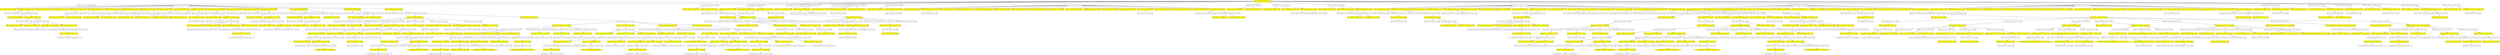 digraph {node4b05eb7d46014adba3bf9172fa34fea1 [label="[], V: -0.071, N: 1500, P: 0.00, U: 0.000", shape="box", fillcolor=yellow, style=filled];
node785a3e77aa774f098ede5cdcea0f5fa6 [label="[35], V: -0.122, N: 2, P: 0.06, U: -0.106", shape="box"];
node6e78a00fa2f94bde9d0800afca46f426 [label="[29], V: 0.216, N: 1, P: 0.43, U: 0.000", shape="box", fillcolor=yellow, style=filled];
node785a3e77aa774f098ede5cdcea0f5fa6 -> node6e78a00fa2f94bde9d0800afca46f426;
node4b05eb7d46014adba3bf9172fa34fea1 -> node785a3e77aa774f098ede5cdcea0f5fa6;
nodeed79cec68a134c78a5a7988ed6524f0f [label="[29], V: 0.088, N: 788, P: 0.18, U: 0.134", shape="box"];
nodec9eee1ee3505415395dc07007feefe09 [label="[35], V: -0.432, N: 31, P: 0.39, U: -0.293", shape="box", fillcolor=yellow, style=filled];
nodef3c5b02193c7402ab9e311916fb5a809 [label="[8], V: -0.320, N: 1, P: 0.00, U: -0.319", shape="box"];
nodec9eee1ee3505415395dc07007feefe09 -> nodef3c5b02193c7402ab9e311916fb5a809;
node6dc9a12bd6324ea88496e93d939da866 [label="[43], V: 0.473, N: 29, P: 0.78, U: 1.815", shape="box"];
node92425b6e0cbe41419baff7a93d616778 [label="[8], V: -0.392, N: 1, P: 0.00, U: -0.390", shape="box", fillcolor=yellow, style=filled];
node6dc9a12bd6324ea88496e93d939da866 -> node92425b6e0cbe41419baff7a93d616778;
node40a43c33166846aab34c22f585eaf7fd [label="[58], V: -0.485, N: 27, P: 0.99, U: 1.292", shape="box", fillcolor=yellow, style=filled];
node358cf210b88a4d5d8c1411e427631f27 [label="[8], V: -0.780, N: 1, P: 0.13, U: -0.544", shape="box"];
node40a43c33166846aab34c22f585eaf7fd -> node358cf210b88a4d5d8c1411e427631f27;
node3c86e675312a4264a627bda4d7466d84 [label="[2], V: 0.416, N: 25, P: 0.59, U: 1.497", shape="box"];
node67806d8bc94640b7835f4fdce68a38d0 [label="[8,6], V: -0.666, N: 1, P: 0.25, U: -0.187", shape="box", fillcolor=yellow, style=filled];
node3c86e675312a4264a627bda4d7466d84 -> node67806d8bc94640b7835f4fdce68a38d0;
nodec745ec0ad8054e928d397918ad144471 [label="[8,1], V: -0.657, N: 1, P: 0.25, U: -0.177", shape="box", fillcolor=yellow, style=filled];
node3c86e675312a4264a627bda4d7466d84 -> nodec745ec0ad8054e928d397918ad144471;
node010941e39de343c795a88e6c81809431 [label="[8,57], V: -0.433, N: 21, P: 0.25, U: 0.059", shape="box", fillcolor=yellow, style=filled];
node664d3246b1ac48afbdea71ffdc28ad37 [label="[52,53,48,42,41,40,34,23,18,24,30,31,26,20,14,10], V: 0.961, N: 1, P: 0.07, U: 1.116", shape="box"];
node010941e39de343c795a88e6c81809431 -> node664d3246b1ac48afbdea71ffdc28ad37;
node569bf5bfdabb4ff59ecb714d68330b21 [label="[52,53,48,42,41,40,34,23,18,24,30,31,26,20,14,9,10,6], V: 0.608, N: 19, P: 0.78, U: 2.228", shape="box"];
node5ec28eb8948a4ef0abcac4a11818b956 [label="[1,0,55], V: -0.588, N: 18, P: 1.00, U: 1.588", shape="box", fillcolor=yellow, style=filled];
noded0e36baaa3524190ae2b72e2ebb56d65 [label="[44,33,22,16], V: -0.680, N: 17, P: 1.00, U: 1.542", shape="ellipse"];
node5ec28eb8948a4ef0abcac4a11818b956 -> noded0e36baaa3524190ae2b72e2ebb56d65;
node569bf5bfdabb4ff59ecb714d68330b21 -> node5ec28eb8948a4ef0abcac4a11818b956;
node010941e39de343c795a88e6c81809431 -> node569bf5bfdabb4ff59ecb714d68330b21;
node3c86e675312a4264a627bda4d7466d84 -> node010941e39de343c795a88e6c81809431;
nodeaf2b702a40454d358411638d4c3863d1 [label="[8,55], V: -0.730, N: 1, P: 0.25, U: -0.250", shape="box", fillcolor=yellow, style=filled];
node3c86e675312a4264a627bda4d7466d84 -> nodeaf2b702a40454d358411638d4c3863d1;
node40a43c33166846aab34c22f585eaf7fd -> node3c86e675312a4264a627bda4d7466d84;
node6dc9a12bd6324ea88496e93d939da866 -> node40a43c33166846aab34c22f585eaf7fd;
nodec9eee1ee3505415395dc07007feefe09 -> node6dc9a12bd6324ea88496e93d939da866;
nodeed79cec68a134c78a5a7988ed6524f0f -> nodec9eee1ee3505415395dc07007feefe09;
node00f5e18b75fa417cb41e84fbab8ba9b5 [label="[41], V: -0.148, N: 1, P: 0.00, U: -0.148", shape="box", fillcolor=yellow, style=filled];
nodeed79cec68a134c78a5a7988ed6524f0f -> node00f5e18b75fa417cb41e84fbab8ba9b5;
node34fc14649312453cbb3b7e1c6ee29344 [label="[42], V: -0.063, N: 1, P: 0.00, U: -0.062", shape="box", fillcolor=yellow, style=filled];
nodeed79cec68a134c78a5a7988ed6524f0f -> node34fc14649312453cbb3b7e1c6ee29344;
nodec06aff856d554595b548abb701e93f7c [label="[52], V: -0.104, N: 4, P: 0.00, U: -0.104", shape="box", fillcolor=yellow, style=filled];
nodecb02e35ab22049258499143dc05c9d5e [label="[57,35], V: 0.340, N: 3, P: 0.12, U: 0.691", shape="box"];
nodedccb2bde7dd843f7bb274273fe0b872c [label="[8], V: -0.252, N: 1, P: 0.00, U: -0.250", shape="box", fillcolor=yellow, style=filled];
nodecb02e35ab22049258499143dc05c9d5e -> nodedccb2bde7dd843f7bb274273fe0b872c;
nodeedcac1e9cf4d49dc908b2e26de654128 [label="[43], V: -0.457, N: 1, P: 1.00, U: 3.324", shape="box", fillcolor=yellow, style=filled];
nodecb02e35ab22049258499143dc05c9d5e -> nodeedcac1e9cf4d49dc908b2e26de654128;
nodec06aff856d554595b548abb701e93f7c -> nodecb02e35ab22049258499143dc05c9d5e;
nodeed79cec68a134c78a5a7988ed6524f0f -> nodec06aff856d554595b548abb701e93f7c;
node91d6feb7179d4b5e94fd1f3ab77cccc1 [label="[8], V: -0.122, N: 2, P: 0.00, U: -0.122", shape="box", fillcolor=yellow, style=filled];
nodebce69fbdf07543fc8489798dcddd5890 [label="[2,35], V: -0.322, N: 1, P: 0.19, U: 0.000", shape="box"];
node91d6feb7179d4b5e94fd1f3ab77cccc1 -> nodebce69fbdf07543fc8489798dcddd5890;
nodeed79cec68a134c78a5a7988ed6524f0f -> node91d6feb7179d4b5e94fd1f3ab77cccc1;
node7a8e6407d80d47afb67760346df6a2e7 [label="[48], V: -0.059, N: 1, P: 0.00, U: -0.059", shape="box", fillcolor=yellow, style=filled];
nodeed79cec68a134c78a5a7988ed6524f0f -> node7a8e6407d80d47afb67760346df6a2e7;
nodee5fa0f0081b949ec9349d6299bc40c34 [label="[57], V: -0.105, N: 4, P: 0.00, U: -0.105", shape="box", fillcolor=yellow, style=filled];
nodeb31ad819e75d4380982f3b3aa6b5ec6c [label="[52,35], V: 0.340, N: 3, P: 0.09, U: 0.595", shape="box"];
node3c699f208f344cd3a4284c754b48f994 [label="[8], V: -0.252, N: 1, P: 0.00, U: -0.250", shape="box", fillcolor=yellow, style=filled];
nodeb31ad819e75d4380982f3b3aa6b5ec6c -> node3c699f208f344cd3a4284c754b48f994;
node7c6b755d37024efcab011374c9254911 [label="[43], V: -0.457, N: 1, P: 1.00, U: 3.324", shape="box", fillcolor=yellow, style=filled];
nodeb31ad819e75d4380982f3b3aa6b5ec6c -> node7c6b755d37024efcab011374c9254911;
nodee5fa0f0081b949ec9349d6299bc40c34 -> nodeb31ad819e75d4380982f3b3aa6b5ec6c;
nodeed79cec68a134c78a5a7988ed6524f0f -> nodee5fa0f0081b949ec9349d6299bc40c34;
node442b919abf934adfbffb372f0096f5be [label="[53], V: -0.092, N: 7, P: 0.00, U: -0.092", shape="box", fillcolor=yellow, style=filled];
node15cb817349df4e958e84cff792fbc945 [label="[48,35], V: 0.340, N: 3, P: 0.10, U: 0.589", shape="box"];
node880a168fe10648ab8627c28a34fb8e4f [label="[8], V: -0.560, N: 1, P: 0.12, U: -0.149", shape="box", fillcolor=yellow, style=filled];
node15cb817349df4e958e84cff792fbc945 -> node880a168fe10648ab8627c28a34fb8e4f;
node03bbf24a19944c728b3b29aa81ed165c [label="[2], V: -0.472, N: 1, P: 0.57, U: 1.915", shape="box", fillcolor=yellow, style=filled];
node15cb817349df4e958e84cff792fbc945 -> node03bbf24a19944c728b3b29aa81ed165c;
node442b919abf934adfbffb372f0096f5be -> node15cb817349df4e958e84cff792fbc945;
nodeb7bcea9388764bdf951b60cd974461e1 [label="[48,43], V: -0.080, N: 3, P: 0.10, U: 0.229", shape="box"];
node30f4b69ded4b4a0a89bb4ff04b5635d6 [label="[41], V: -0.147, N: 1, P: 0.03, U: -0.032", shape="box", fillcolor=yellow, style=filled];
nodeb7bcea9388764bdf951b60cd974461e1 -> node30f4b69ded4b4a0a89bb4ff04b5635d6;
nodedd97caec42644d2992262d4de277e2ec [label="[42,41,35], V: 0.480, N: 1, P: 0.83, U: 2.761", shape="box", fillcolor=yellow, style=filled];
nodeb7bcea9388764bdf951b60cd974461e1 -> nodedd97caec42644d2992262d4de277e2ec;
node442b919abf934adfbffb372f0096f5be -> nodeb7bcea9388764bdf951b60cd974461e1;
nodeed79cec68a134c78a5a7988ed6524f0f -> node442b919abf934adfbffb372f0096f5be;
nodee262620add0545a4a29b9dfe4a02ffea [label="[2], V: -0.057, N: 1, P: 0.00, U: -0.057", shape="box", fillcolor=yellow, style=filled];
nodeed79cec68a134c78a5a7988ed6524f0f -> nodee262620add0545a4a29b9dfe4a02ffea;
node351fc3f79b0c4980a50afa9a25b17964 [label="[9], V: -0.121, N: 2, P: 0.00, U: -0.121", shape="box", fillcolor=yellow, style=filled];
node13d4dbd915514cd6a47caf2f3bfce2de [label="[10,35], V: -0.364, N: 1, P: 0.12, U: 0.000", shape="box"];
node351fc3f79b0c4980a50afa9a25b17964 -> node13d4dbd915514cd6a47caf2f3bfce2de;
nodeed79cec68a134c78a5a7988ed6524f0f -> node351fc3f79b0c4980a50afa9a25b17964;
node4cad94cd0d1948aab41b5f1bcf967f79 [label="[58], V: -0.193, N: 5, P: 0.16, U: -0.136", shape="box", fillcolor=yellow, style=filled];
node8cab67a80a4842af85a94bf109bce70a [label="[35], V: 0.235, N: 1, P: 0.38, U: 1.537", shape="box"];
node4cad94cd0d1948aab41b5f1bcf967f79 -> node8cab67a80a4842af85a94bf109bce70a;
node797e7c43b4934be59f76b4ab69911a71 [label="[43], V: 0.417, N: 3, P: 0.62, U: 2.390", shape="box"];
nodee8d91bf4e9674b34bb33e506b4c7d1ac [label="[35], V: -0.605, N: 2, P: 1.00, U: 2.893", shape="box", fillcolor=yellow, style=filled];
node64d385989d074a5099ba7227d2b61a5f [label="[8], V: -0.780, N: 1, P: 0.13, U: 0.000", shape="box"];
nodee8d91bf4e9674b34bb33e506b4c7d1ac -> node64d385989d074a5099ba7227d2b61a5f;
node797e7c43b4934be59f76b4ab69911a71 -> nodee8d91bf4e9674b34bb33e506b4c7d1ac;
node4cad94cd0d1948aab41b5f1bcf967f79 -> node797e7c43b4934be59f76b4ab69911a71;
nodeed79cec68a134c78a5a7988ed6524f0f -> node4cad94cd0d1948aab41b5f1bcf967f79;
node5b5ff83c70b9445983d1608edcecc381 [label="[43], V: -0.508, N: 41, P: 0.45, U: -0.349", shape="box", fillcolor=yellow, style=filled];
node09e84b30a68d4b23b65d07cf916cdb7f [label="[35], V: 0.530, N: 40, P: 0.75, U: 1.674", shape="box"];
nodec3f87eb13cc64ab2a5e7bf1566efbe0c [label="[8], V: -0.392, N: 1, P: 0.00, U: -0.390", shape="box", fillcolor=yellow, style=filled];
node09e84b30a68d4b23b65d07cf916cdb7f -> nodec3f87eb13cc64ab2a5e7bf1566efbe0c;
node0eabd7541f0641d297cd1e067a4c1e17 [label="[58], V: -0.542, N: 38, P: 0.99, U: 0.984", shape="box", fillcolor=yellow, style=filled];
nodec0208a999b0f4de285d8e2c3fb166a64 [label="[8], V: -0.780, N: 1, P: 0.13, U: -0.579", shape="box"];
node0eabd7541f0641d297cd1e067a4c1e17 -> nodec0208a999b0f4de285d8e2c3fb166a64;
nodea6e218eb399d41d8891c2d5ca8e9bcbd [label="[2], V: 0.497, N: 36, P: 0.59, U: 1.423", shape="box"];
node59239873626f402d81b1e7f61f1a7b2d [label="[8,6], V: -0.666, N: 1, P: 0.25, U: -0.261", shape="box", fillcolor=yellow, style=filled];
nodea6e218eb399d41d8891c2d5ca8e9bcbd -> node59239873626f402d81b1e7f61f1a7b2d;
nodedac25f477c6f4baaa9bd1ced6a3288ee [label="[8,1], V: -0.657, N: 1, P: 0.25, U: -0.252", shape="box", fillcolor=yellow, style=filled];
nodea6e218eb399d41d8891c2d5ca8e9bcbd -> nodedac25f477c6f4baaa9bd1ced6a3288ee;
noded14036b596794741a42a8a6a6093ebd0 [label="[8,57], V: -0.518, N: 32, P: 0.25, U: -0.108", shape="box", fillcolor=yellow, style=filled];
nodeb82c4ad4453e46babcbef150de148d4d [label="[52,53,48,42,41,40,34,23,18,24,30,31,26,20,14,10], V: 0.961, N: 1, P: 0.07, U: 1.089", shape="box"];
noded14036b596794741a42a8a6a6093ebd0 -> nodeb82c4ad4453e46babcbef150de148d4d;
noded32e469837034164a61592540841aeec [label="[52,53,48,42,41,40,34,23,18,24,30,31,26,20,14,9,10,6], V: 0.635, N: 30, P: 0.78, U: 1.972", shape="box"];
nodebafc9cce885848d9bc23d1626421eb25 [label="[1,0,55], V: -0.623, N: 29, P: 1.00, U: 1.143", shape="box", fillcolor=yellow, style=filled];
nodec62ab23fed824af9a39cce71ca844623 [label="[44,33,22,16], V: -0.680, N: 28, P: 1.00, U: 1.112", shape="ellipse"];
nodebafc9cce885848d9bc23d1626421eb25 -> nodec62ab23fed824af9a39cce71ca844623;
noded32e469837034164a61592540841aeec -> nodebafc9cce885848d9bc23d1626421eb25;
noded14036b596794741a42a8a6a6093ebd0 -> noded32e469837034164a61592540841aeec;
nodea6e218eb399d41d8891c2d5ca8e9bcbd -> noded14036b596794741a42a8a6a6093ebd0;
node3d48bf1359794da2bb4eb575e4cdf2a1 [label="[8,55], V: -0.730, N: 1, P: 0.25, U: -0.325", shape="box", fillcolor=yellow, style=filled];
nodea6e218eb399d41d8891c2d5ca8e9bcbd -> node3d48bf1359794da2bb4eb575e4cdf2a1;
node0eabd7541f0641d297cd1e067a4c1e17 -> nodea6e218eb399d41d8891c2d5ca8e9bcbd;
node09e84b30a68d4b23b65d07cf916cdb7f -> node0eabd7541f0641d297cd1e067a4c1e17;
node5b5ff83c70b9445983d1608edcecc381 -> node09e84b30a68d4b23b65d07cf916cdb7f;
nodeed79cec68a134c78a5a7988ed6524f0f -> node5b5ff83c70b9445983d1608edcecc381;
nodedfc553c04bb14c6f8335fab05fa4063f [label="[10], V: -0.202, N: 2, P: 0.00, U: -0.202", shape="box", fillcolor=yellow, style=filled];
nodecc9c1d51a5164369ba4e6e21506416ec [label="[9,35], V: -0.364, N: 1, P: 0.10, U: 0.000", shape="box"];
nodedfc553c04bb14c6f8335fab05fa4063f -> nodecc9c1d51a5164369ba4e6e21506416ec;
nodeed79cec68a134c78a5a7988ed6524f0f -> nodedfc553c04bb14c6f8335fab05fa4063f;
nodee1582192d3c54551aa090d74201c2b69 [label="[6], V: -0.053, N: 1, P: 0.00, U: -0.053", shape="box", fillcolor=yellow, style=filled];
nodeed79cec68a134c78a5a7988ed6524f0f -> nodee1582192d3c54551aa090d74201c2b69;
nodebd9061ff7c874d00ab048bde2c19411d [label="[1], V: -0.059, N: 11, P: 0.00, U: -0.059", shape="box", fillcolor=yellow, style=filled];
node1d434da65ccd4b10a80e8c5f94193369 [label="[0], V: -0.062, N: 1, P: 0.01, U: -0.038", shape="box"];
nodebd9061ff7c874d00ab048bde2c19411d -> node1d434da65ccd4b10a80e8c5f94193369;
nodee7a53e72cd6a4accae014a0b3918899c [label="[6,0,35], V: 0.254, N: 9, P: 0.41, U: 1.330", shape="box"];
node564e21591d6d4306936f4aa2c6fb38ee [label="[8], V: -0.313, N: 1, P: 0.00, U: -0.311", shape="box", fillcolor=yellow, style=filled];
nodee7a53e72cd6a4accae014a0b3918899c -> node564e21591d6d4306936f4aa2c6fb38ee;
node5da06e2655234775b8a562f8a5332823 [label="[43], V: -0.166, N: 7, P: 0.77, U: 2.175", shape="box", fillcolor=yellow, style=filled];
nodea97b63ddf58d4738b4ce34edd544f311 [label="[8], V: -0.238, N: 1, P: 0.00, U: -0.232", shape="box"];
node5da06e2655234775b8a562f8a5332823 -> nodea97b63ddf58d4738b4ce34edd544f311;
nodec02680f4486a4ba8b004411cba6e514c [label="[58], V: 0.511, N: 5, P: 0.99, U: 3.650", shape="box"];
node200f6cea10ae4609b4ac723bab8272f2 [label="[8], V: -0.700, N: 1, P: 0.20, U: -0.005", shape="box", fillcolor=yellow, style=filled];
nodec02680f4486a4ba8b004411cba6e514c -> node200f6cea10ae4609b4ac723bab8272f2;
node837670b32707417386dfeecbd4dc8276 [label="[2], V: -0.481, N: 3, P: 0.46, U: 1.168", shape="box", fillcolor=yellow, style=filled];
nodeb64e11f79a5b4b089ff2336c0860a83f [label="[8,57], V: -0.234, N: 1, P: 0.50, U: 1.432", shape="box"];
node837670b32707417386dfeecbd4dc8276 -> nodeb64e11f79a5b4b089ff2336c0860a83f;
node04db99d7882543b08c221fe387eccdb9 [label="[8,55], V: -0.590, N: 1, P: 0.50, U: 1.667", shape="box"];
node837670b32707417386dfeecbd4dc8276 -> node04db99d7882543b08c221fe387eccdb9;
nodec02680f4486a4ba8b004411cba6e514c -> node837670b32707417386dfeecbd4dc8276;
node5da06e2655234775b8a562f8a5332823 -> nodec02680f4486a4ba8b004411cba6e514c;
nodee7a53e72cd6a4accae014a0b3918899c -> node5da06e2655234775b8a562f8a5332823;
nodebd9061ff7c874d00ab048bde2c19411d -> nodee7a53e72cd6a4accae014a0b3918899c;
nodeed79cec68a134c78a5a7988ed6524f0f -> nodebd9061ff7c874d00ab048bde2c19411d;
node15ab00555a24497a9eac516e82a4a43c [label="[55], V: -0.050, N: 12, P: 0.00, U: -0.050", shape="box", fillcolor=yellow, style=filled];
node7eeaf7e75a4040728ffa66df05f5dd69 [label="[44,33,16], V: 0.012, N: 1, P: 0.00, U: 0.015", shape="box"];
node15ab00555a24497a9eac516e82a4a43c -> node7eeaf7e75a4040728ffa66df05f5dd69;
node4a03431c387b49f486c88698bd587ed9 [label="[44,33,22,16,35], V: 0.244, N: 8, P: 0.41, U: 1.254", shape="box"];
node549dd86eb906480e992592fb06a69739 [label="[52], V: 0.529, N: 1, P: 0.00, U: 0.530", shape="box", fillcolor=yellow, style=filled];
node4a03431c387b49f486c88698bd587ed9 -> node549dd86eb906480e992592fb06a69739;
node0efad2f7a0ac4e9199bdb057cf8c1f44 [label="[43], V: -0.343, N: 6, P: 0.78, U: 2.108", shape="box", fillcolor=yellow, style=filled];
node93c1c7b98f874b59988511564c13a76b [label="[52], V: -0.252, N: 1, P: 0.00, U: -0.248", shape="box"];
node0efad2f7a0ac4e9199bdb057cf8c1f44 -> node93c1c7b98f874b59988511564c13a76b;
node71aef32336a5467c8144d032ee486a87 [label="[58], V: 0.443, N: 4, P: 0.99, U: 3.652", shape="box"];
node0b6009569cdd4c4f84c36582b0f67859 [label="[8], V: -0.698, N: 1, P: 0.16, U: -0.116", shape="box", fillcolor=yellow, style=filled];
node71aef32336a5467c8144d032ee486a87 -> node0b6009569cdd4c4f84c36582b0f67859;
node6c6ce417434142dd9d67f32df1e9375c [label="[2], V: -0.668, N: 2, P: 0.52, U: 1.188", shape="box", fillcolor=yellow, style=filled];
noded7d90c415b234c1eaa9df5d0ae413869 [label="[8,6], V: -0.702, N: 1, P: 0.33, U: 0.000", shape="box"];
node6c6ce417434142dd9d67f32df1e9375c -> noded7d90c415b234c1eaa9df5d0ae413869;
node71aef32336a5467c8144d032ee486a87 -> node6c6ce417434142dd9d67f32df1e9375c;
node0efad2f7a0ac4e9199bdb057cf8c1f44 -> node71aef32336a5467c8144d032ee486a87;
node4a03431c387b49f486c88698bd587ed9 -> node0efad2f7a0ac4e9199bdb057cf8c1f44;
node15ab00555a24497a9eac516e82a4a43c -> node4a03431c387b49f486c88698bd587ed9;
node626b6c03f7254684b6b0e34870ad1cd1 [label="[44,33,22,16,43], V: -0.275, N: 2, P: 0.43, U: 0.845", shape="box"];
node8719dc32f96e4b16ab111ccc93a71b88 [label="[35], V: 0.488, N: 1, P: 0.76, U: 0.000", shape="box", fillcolor=yellow, style=filled];
node626b6c03f7254684b6b0e34870ad1cd1 -> node8719dc32f96e4b16ab111ccc93a71b88;
node15ab00555a24497a9eac516e82a4a43c -> node626b6c03f7254684b6b0e34870ad1cd1;
nodeed79cec68a134c78a5a7988ed6524f0f -> node15ab00555a24497a9eac516e82a4a43c;
node81869bd84e244f7c96946a3bb131214b [label="[40], V: -0.049, N: 6, P: 0.00, U: -0.049", shape="box", fillcolor=yellow, style=filled];
nodebd66dcb503054fc99200f3d23d6bd9e8 [label="[34,23,24], V: 0.513, N: 1, P: 0.00, U: 0.513", shape="box"];
node81869bd84e244f7c96946a3bb131214b -> nodebd66dcb503054fc99200f3d23d6bd9e8;
nodef0f4fe2a8628473b985d6e09f16f3e8f [label="[34,23,18,24,43], V: 0.473, N: 4, P: 0.75, U: 2.927", shape="box"];
nodea31b14639cc04d5cb992227ad80fad63 [label="[52], V: -0.366, N: 1, P: 0.00, U: -0.362", shape="box", fillcolor=yellow, style=filled];
nodef0f4fe2a8628473b985d6e09f16f3e8f -> nodea31b14639cc04d5cb992227ad80fad63;
node6dc9daf08ce841dabf28246943059106 [label="[58], V: -0.534, N: 2, P: 0.99, U: 3.053", shape="box", fillcolor=yellow, style=filled];
nodede735550364140dca9dde67a5987a78f [label="[8], V: -0.637, N: 1, P: 0.23, U: 0.000", shape="box"];
node6dc9daf08ce841dabf28246943059106 -> nodede735550364140dca9dde67a5987a78f;
nodef0f4fe2a8628473b985d6e09f16f3e8f -> node6dc9daf08ce841dabf28246943059106;
node81869bd84e244f7c96946a3bb131214b -> nodef0f4fe2a8628473b985d6e09f16f3e8f;
nodeed79cec68a134c78a5a7988ed6524f0f -> node81869bd84e244f7c96946a3bb131214b;
nodeaf469a6668d443ef91c49ddba70dd8b9 [label="[30], V: -0.046, N: 655, P: 0.00, U: -0.046", shape="box", fillcolor=yellow, style=filled];
node6034f68356e14bca91872f4358f44e04 [label="[31,26,14], V: 0.238, N: 1, P: 0.00, U: 0.238", shape="box"];
nodeaf469a6668d443ef91c49ddba70dd8b9 -> node6034f68356e14bca91872f4358f44e04;
nodeedb59ae5e10945c5a2baf833d76b5eb9 [label="[31,26,20,14,43], V: 0.048, N: 653, P: 0.73, U: 0.332", shape="box"];
node6e6e238bc6f44aed87a3e974be032a5a [label="[52], V: 0.310, N: 50, P: 0.00, U: 0.311", shape="box", fillcolor=yellow, style=filled];
nodee1b2d507f3c74ae1a2adb885b3c39a05 [label="[57,6], V: -0.026, N: 16, P: 0.17, U: 0.190", shape="box"];
node8b28def1b3d249a79938451df561a93b [label="[1,0,58], V: 0.059, N: 15, P: 0.25, U: 0.662", shape="box", fillcolor=yellow, style=filled];
nodec000c25861024aaaa20a922e0c8f9d0e [label="[53,48,41], V: -0.063, N: 14, P: 0.36, U: 0.773", shape="box"];
noded50202c4ff084938bb8b8b0a171135b7 [label="[42,55], V: 0.041, N: 13, P: 0.33, U: 0.886", shape="box", fillcolor=yellow, style=filled];
node5410326c832540ff906204f3640bad08 [label="[44,33,16], V: -0.042, N: 12, P: 0.45, U: 1.096", shape="box"];
node13c30d64d3cc4190825a3d4f503fc650 [label="[22,10], V: -0.018, N: 1, P: 0.50, U: 1.300", shape="box", fillcolor=yellow, style=filled];
node5410326c832540ff906204f3640bad08 -> node13c30d64d3cc4190825a3d4f503fc650;
node7bec878bb7e244b3bc5ca50bc16520e3 [label="[22,18], V: 0.041, N: 10, P: 0.50, U: 1.386", shape="box", fillcolor=yellow, style=filled];
nodebebde228de72473e9a345df10a795d02 [label="[23,34,35], V: 0.326, N: 1, P: 0.30, U: 1.175", shape="box"];
node7bec878bb7e244b3bc5ca50bc16520e3 -> nodebebde228de72473e9a345df10a795d02;
node78cf3395bfcb46e68aa2b4eca12f1b13 [label="[23,34,40,35,24,10], V: 0.293, N: 8, P: 0.70, U: 2.285", shape="box"];
node005ddf1add9941beb8fcfe87b6310cdd [label="[9,8,2], V: -0.200, N: 7, P: 1.00, U: 2.862", shape="ellipse", fillcolor=yellow, style=filled];
node78cf3395bfcb46e68aa2b4eca12f1b13 -> node005ddf1add9941beb8fcfe87b6310cdd;
node7bec878bb7e244b3bc5ca50bc16520e3 -> node78cf3395bfcb46e68aa2b4eca12f1b13;
node5410326c832540ff906204f3640bad08 -> node7bec878bb7e244b3bc5ca50bc16520e3;
noded50202c4ff084938bb8b8b0a171135b7 -> node5410326c832540ff906204f3640bad08;
nodec000c25861024aaaa20a922e0c8f9d0e -> noded50202c4ff084938bb8b8b0a171135b7;
node8b28def1b3d249a79938451df561a93b -> nodec000c25861024aaaa20a922e0c8f9d0e;
nodee1b2d507f3c74ae1a2adb885b3c39a05 -> node8b28def1b3d249a79938451df561a93b;
node6e6e238bc6f44aed87a3e974be032a5a -> nodee1b2d507f3c74ae1a2adb885b3c39a05;
nodedeccab4bcfe04ce686429c739349a71e [label="[57,1], V: -0.226, N: 5, P: 0.17, U: 0.005", shape="box"];
nodee58038e33dc54b3d8a1c7aaac0dc21e5 [label="[0], V: 0.440, N: 4, P: 0.43, U: 1.830", shape="box", fillcolor=yellow, style=filled];
node8b6be42e97a8410098a76ff902b8cd4a [label="[6,58], V: 0.064, N: 3, P: 0.25, U: 1.337", shape="box"];
node6f282bb5f42b47259b0343b641e0a1bc [label="[53,48,41], V: 0.266, N: 2, P: 0.36, U: 1.005", shape="box", fillcolor=yellow, style=filled];
nodeee659dc32b684297b407ba2fa19266bb [label="[42,55], V: 0.715, N: 1, P: 0.33, U: 0.000", shape="box"];
node6f282bb5f42b47259b0343b641e0a1bc -> nodeee659dc32b684297b407ba2fa19266bb;
node8b6be42e97a8410098a76ff902b8cd4a -> node6f282bb5f42b47259b0343b641e0a1bc;
nodee58038e33dc54b3d8a1c7aaac0dc21e5 -> node8b6be42e97a8410098a76ff902b8cd4a;
nodedeccab4bcfe04ce686429c739349a71e -> nodee58038e33dc54b3d8a1c7aaac0dc21e5;
node6e6e238bc6f44aed87a3e974be032a5a -> nodedeccab4bcfe04ce686429c739349a71e;
node6eb08eb0984846b7be740ec5e62bf1e6 [label="[57,58], V: -0.225, N: 15, P: 0.17, U: 0.005", shape="box"];
node98bb9a439908462ba7c0382aba893c8a [label="[53,48,41], V: -0.389, N: 1, P: 0.24, U: 0.190", shape="box", fillcolor=yellow, style=filled];
node6eb08eb0984846b7be740ec5e62bf1e6 -> node98bb9a439908462ba7c0382aba893c8a;
node1c5a23e75965485ab3141ef0af98a7e9 [label="[53,48,42,41,6], V: 0.345, N: 13, P: 0.18, U: 0.755", shape="box", fillcolor=yellow, style=filled];
node9d1f91be1f6549d8859de1d6e2a83ccc [label="[1,0,55], V: -0.151, N: 5, P: 0.33, U: 0.699", shape="box"];
node5c4e07d7109542c99da9031afcb3cc66 [label="[44,33,16], V: 0.273, N: 4, P: 0.45, U: 1.679", shape="box", fillcolor=yellow, style=filled];
node6c4e51a41a284e68b6c08344277f0cb9 [label="[22,10], V: -0.240, N: 3, P: 0.50, U: 1.795", shape="box"];
node0c8897eb21eb4fcdaa4749a009b1f2cb [label="[9,2], V: 0.463, N: 2, P: 0.67, U: 2.368", shape="box", fillcolor=yellow, style=filled];
node9c168ea35f0747209cfbaf02e515b1c6 [label="[8,18], V: 0.776, N: 1, P: 1.00, U: 0.000", shape="box"];
node0c8897eb21eb4fcdaa4749a009b1f2cb -> node9c168ea35f0747209cfbaf02e515b1c6;
node6c4e51a41a284e68b6c08344277f0cb9 -> node0c8897eb21eb4fcdaa4749a009b1f2cb;
node5c4e07d7109542c99da9031afcb3cc66 -> node6c4e51a41a284e68b6c08344277f0cb9;
node9d1f91be1f6549d8859de1d6e2a83ccc -> node5c4e07d7109542c99da9031afcb3cc66;
node1c5a23e75965485ab3141ef0af98a7e9 -> node9d1f91be1f6549d8859de1d6e2a83ccc;
nodeb481fd88e329499cba1e62370f39a5a3 [label="[1,0,10], V: -0.233, N: 3, P: 0.33, U: 0.618", shape="box"];
nodecbda70c9f8a44562a7d61024b078251a [label="[9,2], V: 0.427, N: 2, P: 0.50, U: 1.804", shape="box", fillcolor=yellow, style=filled];
node4aebd092d02b4505af9c78382ec7ba2b [label="[8,55], V: 0.713, N: 1, P: 0.50, U: 0.000", shape="box"];
nodecbda70c9f8a44562a7d61024b078251a -> node4aebd092d02b4505af9c78382ec7ba2b;
nodeb481fd88e329499cba1e62370f39a5a3 -> nodecbda70c9f8a44562a7d61024b078251a;
node1c5a23e75965485ab3141ef0af98a7e9 -> nodeb481fd88e329499cba1e62370f39a5a3;
node15d97c2ae90e40b897648ca5bbe86940 [label="[1,0,18], V: -0.198, N: 4, P: 0.33, U: 0.775", shape="box"];
node47bb3896dd6744b08b7b492f50a6daab [label="[23,34,35], V: 0.309, N: 1, P: 0.21, U: 1.064", shape="box", fillcolor=yellow, style=filled];
node15d97c2ae90e40b897648ca5bbe86940 -> node47bb3896dd6744b08b7b492f50a6daab;
node56fc9ff64f944a2886666d09fe98f7a3 [label="[23,34,40,35,24,10], V: 0.548, N: 2, P: 0.39, U: 1.922", shape="box", fillcolor=yellow, style=filled];
nodefe42448473aa496388a8f7bcb1730ebf [label="[9,2], V: 0.565, N: 1, P: 0.67, U: 0.000", shape="box"];
node56fc9ff64f944a2886666d09fe98f7a3 -> nodefe42448473aa496388a8f7bcb1730ebf;
node15d97c2ae90e40b897648ca5bbe86940 -> node56fc9ff64f944a2886666d09fe98f7a3;
node1c5a23e75965485ab3141ef0af98a7e9 -> node15d97c2ae90e40b897648ca5bbe86940;
node6eb08eb0984846b7be740ec5e62bf1e6 -> node1c5a23e75965485ab3141ef0af98a7e9;
node6e6e238bc6f44aed87a3e974be032a5a -> node6eb08eb0984846b7be740ec5e62bf1e6;
node2559a03be40f4070a3edaffd46506a3c [label="[57,55], V: -0.259, N: 4, P: 0.17, U: -0.028", shape="box"];
noded4b34c077ed54998be06391aeeeababb [label="[44,33,16], V: 0.521, N: 3, P: 0.25, U: 1.324", shape="box", fillcolor=yellow, style=filled];
node50204cb3c07b41bebb388841488f1fe4 [label="[22,6], V: -0.117, N: 2, P: 0.20, U: 1.109", shape="box"];
nodebcd5b97efa074dbab23cf3f982a1ebef [label="[1,0,58], V: 0.677, N: 1, P: 0.33, U: 0.000", shape="box", fillcolor=yellow, style=filled];
node50204cb3c07b41bebb388841488f1fe4 -> nodebcd5b97efa074dbab23cf3f982a1ebef;
noded4b34c077ed54998be06391aeeeababb -> node50204cb3c07b41bebb388841488f1fe4;
node2559a03be40f4070a3edaffd46506a3c -> noded4b34c077ed54998be06391aeeeababb;
node6e6e238bc6f44aed87a3e974be032a5a -> node2559a03be40f4070a3edaffd46506a3c;
node86d14ea4eba64fd082668a1013facfef [label="[57,40], V: -0.255, N: 6, P: 0.17, U: -0.024", shape="box"];
nodea961484d02194389b60f04f26f2e3d9f [label="[34,23,18,24,35,41,42,48,58], V: 0.291, N: 1, P: 0.16, U: 0.825", shape="box", fillcolor=yellow, style=filled];
node86d14ea4eba64fd082668a1013facfef -> nodea961484d02194389b60f04f26f2e3d9f;
nodec649b1446b25430d95747facb4d9e8d4 [label="[34,23,18,24,35,41,42,48,53,58,6], V: 0.464, N: 4, P: 0.43, U: 1.861", shape="box", fillcolor=yellow, style=filled];
nodec1557296e9004196942d83a519d0434d [label="[1,0,55], V: -0.014, N: 2, P: 0.50, U: 1.754", shape="box"];
node660ba64e7f86477d9d676037a1c05cca [label="[44,33,16], V: 0.500, N: 1, P: 0.62, U: 0.000", shape="box", fillcolor=yellow, style=filled];
nodec1557296e9004196942d83a519d0434d -> node660ba64e7f86477d9d676037a1c05cca;
nodec649b1446b25430d95747facb4d9e8d4 -> nodec1557296e9004196942d83a519d0434d;
node46e227a3fd0944669d01e1f061fbcaa2 [label="[1,0,10], V: 0.531, N: 1, P: 0.50, U: 1.768", shape="box"];
nodec649b1446b25430d95747facb4d9e8d4 -> node46e227a3fd0944669d01e1f061fbcaa2;
node86d14ea4eba64fd082668a1013facfef -> nodec649b1446b25430d95747facb4d9e8d4;
node6e6e238bc6f44aed87a3e974be032a5a -> node86d14ea4eba64fd082668a1013facfef;
nodeee50981b5b5840f496c9c2614a6b90df [label="[57,10], V: -0.211, N: 3, P: 0.17, U: 0.020", shape="box"];
nodec0c85fb66b174f9cb6d6c935521c6df9 [label="[9,2], V: 0.561, N: 2, P: 0.29, U: 1.327", shape="box", fillcolor=yellow, style=filled];
node4a4a28bc787f498e9f46dc610aaf7da7 [label="[8,6], V: 0.747, N: 1, P: 0.20, U: 0.000", shape="box"];
nodec0c85fb66b174f9cb6d6c935521c6df9 -> node4a4a28bc787f498e9f46dc610aaf7da7;
nodeee50981b5b5840f496c9c2614a6b90df -> nodec0c85fb66b174f9cb6d6c935521c6df9;
node6e6e238bc6f44aed87a3e974be032a5a -> nodeee50981b5b5840f496c9c2614a6b90df;
nodeedb59ae5e10945c5a2baf833d76b5eb9 -> node6e6e238bc6f44aed87a3e974be032a5a;
nodea58fac25856d4cc394138c540e6c426c [label="[58], V: -0.077, N: 602, P: 1.00, U: 0.312", shape="box", fillcolor=yellow, style=filled];
node73e4c338857649419a2efa65d00575dd [label="[6], V: 0.080, N: 601, P: 0.94, U: 0.462", shape="box"];
node355384d15e29490b8fc0b0460637eaa5 [label="[1,0,57], V: -0.079, N: 356, P: 0.25, U: 0.023", shape="box", fillcolor=yellow, style=filled];
node04b88ce662484920a7f4bfa96714a628 [label="[52,53,48,41], V: 0.102, N: 346, P: 0.33, U: 0.278", shape="box"];
nodee6318bbe985d439182a257601a761eac [label="[42,55], V: -0.104, N: 39, P: 0.33, U: 0.075", shape="box", fillcolor=yellow, style=filled];
nodeea187af60d394aab9dc9e6967a74a75a [label="[44,33,16], V: 0.108, N: 38, P: 0.45, U: 0.814", shape="box"];
noded6481941923744e49deb11e12f52276a [label="[22,10], V: -0.112, N: 9, P: 0.50, U: 0.678", shape="box", fillcolor=yellow, style=filled];
nodebfbb39c652b54ab1ac764c565dd3f674 [label="[9,2], V: 0.159, N: 8, P: 0.67, U: 2.099", shape="box"];
node8e90ed229ea34996b0b4e94569dd8c0d [label="[8,18], V: -0.161, N: 7, P: 1.00, U: 2.921", shape="box", fillcolor=yellow, style=filled];
node98e48f5c30b4433aab9dd498e24336fc [label="[23,34,40,35,24], V: -0.280, N: 6, P: 1.00, U: 2.914", shape="ellipse"];
node8e90ed229ea34996b0b4e94569dd8c0d -> node98e48f5c30b4433aab9dd498e24336fc;
nodebfbb39c652b54ab1ac764c565dd3f674 -> node8e90ed229ea34996b0b4e94569dd8c0d;
noded6481941923744e49deb11e12f52276a -> nodebfbb39c652b54ab1ac764c565dd3f674;
nodeea187af60d394aab9dc9e6967a74a75a -> noded6481941923744e49deb11e12f52276a;
nodee68f01b0c40a4df888f32a4265e55f30 [label="[22,18], V: -0.114, N: 28, P: 0.50, U: 0.679", shape="box", fillcolor=yellow, style=filled];
node4e9c5dd6b5264510aa5d77add0ed26f3 [label="[23,34,35], V: 0.326, N: 1, P: 0.30, U: 0.873", shape="box"];
nodee68f01b0c40a4df888f32a4265e55f30 -> node4e9c5dd6b5264510aa5d77add0ed26f3;
node162064c8e5754444ad4fd69c133bdb90 [label="[23,34,40,35,24,10], V: 0.229, N: 26, P: 0.70, U: 1.504", shape="box"];
node62494926535a4cb6855f1ccaea928553 [label="[9,8,2], V: -0.200, N: 25, P: 1.00, U: 1.684", shape="ellipse", fillcolor=yellow, style=filled];
node162064c8e5754444ad4fd69c133bdb90 -> node62494926535a4cb6855f1ccaea928553;
nodee68f01b0c40a4df888f32a4265e55f30 -> node162064c8e5754444ad4fd69c133bdb90;
nodeea187af60d394aab9dc9e6967a74a75a -> nodee68f01b0c40a4df888f32a4265e55f30;
nodee6318bbe985d439182a257601a761eac -> nodeea187af60d394aab9dc9e6967a74a75a;
node04b88ce662484920a7f4bfa96714a628 -> nodee6318bbe985d439182a257601a761eac;
nodedf2686cc32c64a3286e32dfd80232259 [label="[42,10], V: -0.103, N: 217, P: 0.33, U: 0.075", shape="box", fillcolor=yellow, style=filled];
node8d1df8e9579d4931a73e66d8aac9cf5b [label="[9,2], V: 0.108, N: 216, P: 0.50, U: 0.445", shape="box"];
nodef358ff0606714eacb59735034de0ed41 [label="[8,55], V: -0.109, N: 11, P: 0.50, U: 0.230", shape="box", fillcolor=yellow, style=filled];
node4c747d85676c481eb57e3696977fee84 [label="[44,33,16], V: 0.171, N: 10, P: 0.62, U: 1.863", shape="box"];
nodef69a1e0a8fd8408f84bc158ab9e8d438 [label="[22,18], V: -0.188, N: 9, P: 1.00, U: 2.652", shape="box", fillcolor=yellow, style=filled];
nodecb1de7bf102b46e8b04c90df7dc49f5c [label="[23,34,40,35,24], V: -0.280, N: 8, P: 1.00, U: 2.660", shape="ellipse"];
nodef69a1e0a8fd8408f84bc158ab9e8d438 -> nodecb1de7bf102b46e8b04c90df7dc49f5c;
node4c747d85676c481eb57e3696977fee84 -> nodef69a1e0a8fd8408f84bc158ab9e8d438;
nodef358ff0606714eacb59735034de0ed41 -> node4c747d85676c481eb57e3696977fee84;
node8d1df8e9579d4931a73e66d8aac9cf5b -> nodef358ff0606714eacb59735034de0ed41;
nodeb7e25a061933470ab8c5c53c99838c4e [label="[8,18], V: -0.106, N: 204, P: 0.50, U: 0.232", shape="box", fillcolor=yellow, style=filled];
node3d0207fddc074d75ad3647f3e17782c6 [label="[23,34,35], V: -0.149, N: 2, P: 0.42, U: 0.143", shape="box"];
nodeeb57d1b01a3f48c4afb31fa832308cfd [label="[40,24,55], V: 0.579, N: 1, P: 1.00, U: 0.000", shape="box", fillcolor=yellow, style=filled];
node3d0207fddc074d75ad3647f3e17782c6 -> nodeeb57d1b01a3f48c4afb31fa832308cfd;
nodeb7e25a061933470ab8c5c53c99838c4e -> node3d0207fddc074d75ad3647f3e17782c6;
node7e574505adb2459bb5a5e94018f8fad2 [label="[23,34,40,35,24,55], V: 0.124, N: 201, P: 0.58, U: 0.528", shape="box"];
node48d3b045ad97409785562cc2957fbd3d [label="[44,33,22,16], V: -0.120, N: 200, P: 1.00, U: 0.582", shape="ellipse", fillcolor=yellow, style=filled];
node7e574505adb2459bb5a5e94018f8fad2 -> node48d3b045ad97409785562cc2957fbd3d;
nodeb7e25a061933470ab8c5c53c99838c4e -> node7e574505adb2459bb5a5e94018f8fad2;
node8d1df8e9579d4931a73e66d8aac9cf5b -> nodeb7e25a061933470ab8c5c53c99838c4e;
nodedf2686cc32c64a3286e32dfd80232259 -> node8d1df8e9579d4931a73e66d8aac9cf5b;
node04b88ce662484920a7f4bfa96714a628 -> nodedf2686cc32c64a3286e32dfd80232259;
nodec79dbbb5da9d46198be9b4bbeff798ce [label="[42,18], V: -0.104, N: 89, P: 0.33, U: 0.075", shape="box", fillcolor=yellow, style=filled];
node5df7d8884b3d47c1a35a99cd76d9d14e [label="[23,34,35], V: -0.107, N: 2, P: 0.28, U: 0.183", shape="box"];
noded781ed17de854105a67b3e15bd7d90ce [label="[40,24,55], V: 0.471, N: 1, P: 0.50, U: 0.000", shape="box", fillcolor=yellow, style=filled];
node5df7d8884b3d47c1a35a99cd76d9d14e -> noded781ed17de854105a67b3e15bd7d90ce;
nodec79dbbb5da9d46198be9b4bbeff798ce -> node5df7d8884b3d47c1a35a99cd76d9d14e;
node1e0e8027aba94b1fb50dc83d12bd21d5 [label="[23,34,40,35,24,55], V: -0.323, N: 3, P: 0.36, U: 0.056", shape="box"];
node88646679ab5f4355bbfde7ac08c6104a [label="[44,33,16], V: 0.948, N: 2, P: 0.62, U: 3.014", shape="box", fillcolor=yellow, style=filled];
node5791db3040f1471abb619630c2333a82 [label="[22,10], V: 0.966, N: 1, P: 1.00, U: 0.000", shape="box"];
node88646679ab5f4355bbfde7ac08c6104a -> node5791db3040f1471abb619630c2333a82;
node1e0e8027aba94b1fb50dc83d12bd21d5 -> node88646679ab5f4355bbfde7ac08c6104a;
nodec79dbbb5da9d46198be9b4bbeff798ce -> node1e0e8027aba94b1fb50dc83d12bd21d5;
node543e8a00e65346c08799e8d166b2b879 [label="[23,34,40,35,24,10], V: 0.183, N: 83, P: 0.36, U: 0.562", shape="box"];
nodedfd50778fdb546b3b608e568d7444b85 [label="[9,2], V: -0.174, N: 82, P: 0.67, U: 0.549", shape="box", fillcolor=yellow, style=filled];
node64de56a54a4d4e6cbd2c5d2e91a63853 [label="[8,55], V: 0.209, N: 81, P: 1.00, U: 1.300", shape="box"];
nodef118239d27144e118e9cba44385dec11 [label="[44,33,22,16], V: -0.200, N: 80, P: 1.00, U: 0.897", shape="ellipse", fillcolor=yellow, style=filled];
node64de56a54a4d4e6cbd2c5d2e91a63853 -> nodef118239d27144e118e9cba44385dec11;
nodedfd50778fdb546b3b608e568d7444b85 -> node64de56a54a4d4e6cbd2c5d2e91a63853;
node543e8a00e65346c08799e8d166b2b879 -> nodedfd50778fdb546b3b608e568d7444b85;
nodec79dbbb5da9d46198be9b4bbeff798ce -> node543e8a00e65346c08799e8d166b2b879;
node04b88ce662484920a7f4bfa96714a628 -> nodec79dbbb5da9d46198be9b4bbeff798ce;
node355384d15e29490b8fc0b0460637eaa5 -> node04b88ce662484920a7f4bfa96714a628;
node6f28cb1a64d445488466bd9f6fc799ef [label="[52,53,48,42,41,55], V: -0.206, N: 3, P: 0.22, U: -0.089", shape="box"];
node3453ae1ff051454d91f183fe589ba324 [label="[44,33,16], V: 0.738, N: 2, P: 0.45, U: 2.247", shape="box", fillcolor=yellow, style=filled];
nodede25b9cd2d934a8385cb21af25c162b7 [label="[22,10], V: 0.744, N: 1, P: 0.50, U: 0.000", shape="box"];
node3453ae1ff051454d91f183fe589ba324 -> nodede25b9cd2d934a8385cb21af25c162b7;
node6f28cb1a64d445488466bd9f6fc799ef -> node3453ae1ff051454d91f183fe589ba324;
node355384d15e29490b8fc0b0460637eaa5 -> node6f28cb1a64d445488466bd9f6fc799ef;
node1ec0f22c3e2d4696b79bd96df29764bc [label="[52,53,48,42,41,10], V: -0.322, N: 3, P: 0.22, U: -0.204", shape="box"];
nodecda5aa55038a462b99c8ba227bae4c40 [label="[9,2], V: 0.877, N: 2, P: 0.50, U: 2.474", shape="box", fillcolor=yellow, style=filled];
nodeeb2211b79163442ea43461419544c085 [label="[8,55], V: 0.944, N: 1, P: 0.50, U: 0.000", shape="box"];
nodecda5aa55038a462b99c8ba227bae4c40 -> nodeeb2211b79163442ea43461419544c085;
node1ec0f22c3e2d4696b79bd96df29764bc -> nodecda5aa55038a462b99c8ba227bae4c40;
node355384d15e29490b8fc0b0460637eaa5 -> node1ec0f22c3e2d4696b79bd96df29764bc;
node194ddaba8a8a47c2a8b99e474926f997 [label="[52,53,48,42,41,18], V: -0.290, N: 3, P: 0.22, U: -0.173", shape="box"];
noded1e95e60f6a945c38c733800c8f3c42b [label="[23,34,35], V: 0.877, N: 2, P: 0.34, U: 1.934", shape="box", fillcolor=yellow, style=filled];
node388d632e60d04ed78b090e11d3fce467 [label="[40,24,55], V: 0.950, N: 1, P: 0.50, U: 0.000", shape="box"];
noded1e95e60f6a945c38c733800c8f3c42b -> node388d632e60d04ed78b090e11d3fce467;
node194ddaba8a8a47c2a8b99e474926f997 -> noded1e95e60f6a945c38c733800c8f3c42b;
node355384d15e29490b8fc0b0460637eaa5 -> node194ddaba8a8a47c2a8b99e474926f997;
node73e4c338857649419a2efa65d00575dd -> node355384d15e29490b8fc0b0460637eaa5;
node3132bb849f9e4e20846ef3725851ba45 [label="[1,0,55], V: -0.079, N: 70, P: 0.25, U: 0.023", shape="box", fillcolor=yellow, style=filled];
node2a31c5fc98dc42a3bca5a30fa62ed785 [label="[44,33,16], V: 0.101, N: 69, P: 0.36, U: 0.520", shape="box"];
node8bf1465c05ab420f8553c7d7c98a9123 [label="[22,57], V: -0.093, N: 36, P: 0.33, U: 0.306", shape="box", fillcolor=yellow, style=filled];
node3af949a7f4784d8e9513e3b54a61a195 [label="[52,53,48,41], V: 0.093, N: 35, P: 0.43, U: 0.783", shape="box"];
node71b8f2fabf8448639fc7c6fa3811e287 [label="[42,10], V: -0.112, N: 9, P: 0.50, U: 0.709", shape="box", fillcolor=yellow, style=filled];
node29134dd967394f2b8638e1d681f5db24 [label="[9,2], V: 0.159, N: 8, P: 0.67, U: 2.099", shape="box"];
node1c340b43b19a401e88ab00832f81019a [label="[8,18], V: -0.161, N: 7, P: 1.00, U: 2.921", shape="box", fillcolor=yellow, style=filled];
node3648142c49f14bd29a5fe7ec1ebd7dee [label="[23,34,40,35,24], V: -0.280, N: 6, P: 1.00, U: 2.914", shape="ellipse"];
node1c340b43b19a401e88ab00832f81019a -> node3648142c49f14bd29a5fe7ec1ebd7dee;
node29134dd967394f2b8638e1d681f5db24 -> node1c340b43b19a401e88ab00832f81019a;
node71b8f2fabf8448639fc7c6fa3811e287 -> node29134dd967394f2b8638e1d681f5db24;
node3af949a7f4784d8e9513e3b54a61a195 -> node71b8f2fabf8448639fc7c6fa3811e287;
node57cede0575e74bc6bd76546e5d2af798 [label="[42,18], V: -0.104, N: 25, P: 0.50, U: 0.721", shape="box", fillcolor=yellow, style=filled];
nodef155ee51034d43dc83aebe5cd2ecd154 [label="[23,34,35], V: 0.326, N: 1, P: 0.30, U: 0.902", shape="box"];
node57cede0575e74bc6bd76546e5d2af798 -> nodef155ee51034d43dc83aebe5cd2ecd154;
node32dde7a4d45645949fb47d62638aa92f [label="[23,34,40,35,24,10], V: 0.232, N: 23, P: 0.70, U: 1.576", shape="box"];
noded1935d5c13ba43608ebbe515a6a59799 [label="[9,8,2], V: -0.200, N: 22, P: 1.00, U: 1.792", shape="ellipse", fillcolor=yellow, style=filled];
node32dde7a4d45645949fb47d62638aa92f -> noded1935d5c13ba43608ebbe515a6a59799;
node57cede0575e74bc6bd76546e5d2af798 -> node32dde7a4d45645949fb47d62638aa92f;
node3af949a7f4784d8e9513e3b54a61a195 -> node57cede0575e74bc6bd76546e5d2af798;
node8bf1465c05ab420f8553c7d7c98a9123 -> node3af949a7f4784d8e9513e3b54a61a195;
node2a31c5fc98dc42a3bca5a30fa62ed785 -> node8bf1465c05ab420f8553c7d7c98a9123;
nodef2ee9b3fb7234e96a84ac35e659aff2b [label="[22,40], V: -0.111, N: 12, P: 0.33, U: 0.285", shape="box", fillcolor=yellow, style=filled];
nodeb1badbfc7a8b4ac1b56844430f9b3af7 [label="[34,23,18,24,35,41,42,48,53,57], V: 0.359, N: 11, P: 0.54, U: 1.783", shape="box"];
node33ac7e7737a3499dbe32064556134ecc [label="[52,10], V: -0.299, N: 10, P: 1.00, U: 2.444", shape="box", fillcolor=yellow, style=filled];
node19b32513f69341279e44053dd021b30f [label="[9,8,2], V: -0.440, N: 9, P: 1.00, U: 2.388", shape="ellipse"];
node33ac7e7737a3499dbe32064556134ecc -> node19b32513f69341279e44053dd021b30f;
nodeb1badbfc7a8b4ac1b56844430f9b3af7 -> node33ac7e7737a3499dbe32064556134ecc;
nodef2ee9b3fb7234e96a84ac35e659aff2b -> nodeb1badbfc7a8b4ac1b56844430f9b3af7;
node2a31c5fc98dc42a3bca5a30fa62ed785 -> nodef2ee9b3fb7234e96a84ac35e659aff2b;
nodeee5e7dcc56504ce993e44bb4d704dd6f [label="[22,10], V: -0.093, N: 20, P: 0.33, U: 0.302", shape="box", fillcolor=yellow, style=filled];
node6af3d2c87142458d95ec79f03119ac2f [label="[9,2], V: 0.182, N: 19, P: 0.50, U: 1.226", shape="box"];
node4f4b53aa41f244c68143678d5ee0f042 [label="[8,57], V: -0.147, N: 13, P: 0.50, U: 0.938", shape="box", fillcolor=yellow, style=filled];
nodeb92cf9f180c64d95a61af04a6ae82b29 [label="[52,53,48,41], V: 0.165, N: 12, P: 0.60, U: 1.684", shape="box"];
node8c6d703a91ab45179f1f91b5218cc0ff [label="[42,18], V: -0.204, N: 11, P: 1.00, U: 2.438", shape="box", fillcolor=yellow, style=filled];
node4f42e2a36a5d425b86b824855f31f685 [label="[23,34,40,35,24], V: -0.280, N: 10, P: 1.00, U: 2.447", shape="ellipse"];
node8c6d703a91ab45179f1f91b5218cc0ff -> node4f42e2a36a5d425b86b824855f31f685;
nodeb92cf9f180c64d95a61af04a6ae82b29 -> node8c6d703a91ab45179f1f91b5218cc0ff;
node4f4b53aa41f244c68143678d5ee0f042 -> nodeb92cf9f180c64d95a61af04a6ae82b29;
node6af3d2c87142458d95ec79f03119ac2f -> node4f4b53aa41f244c68143678d5ee0f042;
noded6b27671ba5f4b55b9c7eb5cfe5c4eb5 [label="[8,40], V: -0.199, N: 5, P: 0.50, U: 0.947", shape="box", fillcolor=yellow, style=filled];
node0129b5716a274b3ea331bffeb3278512 [label="[34,23,18,24,35,41,42,48,53,52,57], V: -0.440, N: 4, P: 1.00, U: 3.024", shape="ellipse"];
noded6b27671ba5f4b55b9c7eb5cfe5c4eb5 -> node0129b5716a274b3ea331bffeb3278512;
node6af3d2c87142458d95ec79f03119ac2f -> noded6b27671ba5f4b55b9c7eb5cfe5c4eb5;
nodeee5e7dcc56504ce993e44bb4d704dd6f -> node6af3d2c87142458d95ec79f03119ac2f;
node2a31c5fc98dc42a3bca5a30fa62ed785 -> nodeee5e7dcc56504ce993e44bb4d704dd6f;
node3132bb849f9e4e20846ef3725851ba45 -> node2a31c5fc98dc42a3bca5a30fa62ed785;
node73e4c338857649419a2efa65d00575dd -> node3132bb849f9e4e20846ef3725851ba45;
node2cbd4e3d8ddb4fb3ab2d0a9016401de1 [label="[1,0,40], V: -0.083, N: 52, P: 0.25, U: 0.019", shape="box", fillcolor=yellow, style=filled];
nodefa8c0bef62d1441ab377eac2ce81b0f8 [label="[34,23,18,24,35,41,42,48,53,57], V: -0.492, N: 4, P: 0.35, U: -0.012", shape="box"];
node71ce85b2b2304d69aaeabc1a9c954417 [label="[52,55], V: 0.972, N: 3, P: 0.50, U: 2.740", shape="box", fillcolor=yellow, style=filled];
node8b229ed36dfa49a991ca4c28b5e168fd [label="[44,33,16], V: 0.001, N: 2, P: 0.62, U: 3.059", shape="box"];
nodec5584efe8cc44c98947d97e729a9d7db [label="[22,10], V: 0.973, N: 1, P: 1.00, U: 0.000", shape="box", fillcolor=yellow, style=filled];
node8b229ed36dfa49a991ca4c28b5e168fd -> nodec5584efe8cc44c98947d97e729a9d7db;
node71ce85b2b2304d69aaeabc1a9c954417 -> node8b229ed36dfa49a991ca4c28b5e168fd;
nodefa8c0bef62d1441ab377eac2ce81b0f8 -> node71ce85b2b2304d69aaeabc1a9c954417;
node2cbd4e3d8ddb4fb3ab2d0a9016401de1 -> nodefa8c0bef62d1441ab377eac2ce81b0f8;
node1905fedb412249a5b5fa85a002ef29b1 [label="[34,23,18,24,35,41,42,48,53,52,57,55], V: -0.330, N: 3, P: 0.31, U: 0.098", shape="box"];
node58c5ad90e8584249994f8f697000ee09 [label="[44,33,16], V: 0.987, N: 2, P: 0.62, U: 3.065", shape="box", fillcolor=yellow, style=filled];
noded8b7fef8fb664ed798844726de78959d [label="[22,10], V: 0.991, N: 1, P: 1.00, U: 0.000", shape="box"];
node58c5ad90e8584249994f8f697000ee09 -> noded8b7fef8fb664ed798844726de78959d;
node1905fedb412249a5b5fa85a002ef29b1 -> node58c5ad90e8584249994f8f697000ee09;
node2cbd4e3d8ddb4fb3ab2d0a9016401de1 -> node1905fedb412249a5b5fa85a002ef29b1;
node25a8defed63040e28d31353d23d01af9 [label="[34,23,18,24,35,41,42,48,53,52,57,10], V: 0.314, N: 44, P: 0.33, U: 0.765", shape="box"];
node4d28e47d8299442495b4609ebdd8bfca [label="[9,2], V: -0.298, N: 43, P: 0.67, U: 0.684", shape="box", fillcolor=yellow, style=filled];
node5b06ad26f0b040c6b2122a7d0d1c7eb5 [label="[8,55], V: 0.375, N: 42, P: 1.00, U: 1.864", shape="box"];
node8ba788ba90c747a9b1764f18f7d70998 [label="[44,33,22,16], V: -0.360, N: 41, P: 1.00, U: 1.146", shape="ellipse", fillcolor=yellow, style=filled];
node5b06ad26f0b040c6b2122a7d0d1c7eb5 -> node8ba788ba90c747a9b1764f18f7d70998;
node4d28e47d8299442495b4609ebdd8bfca -> node5b06ad26f0b040c6b2122a7d0d1c7eb5;
node25a8defed63040e28d31353d23d01af9 -> node4d28e47d8299442495b4609ebdd8bfca;
node2cbd4e3d8ddb4fb3ab2d0a9016401de1 -> node25a8defed63040e28d31353d23d01af9;
node73e4c338857649419a2efa65d00575dd -> node2cbd4e3d8ddb4fb3ab2d0a9016401de1;
node3e4b1430a43a467fbac611ae11a18032 [label="[1,0,10], V: -0.079, N: 122, P: 0.25, U: 0.023", shape="box", fillcolor=yellow, style=filled];
node1841e96fcae44450a5804d4d74e60e16 [label="[9,2], V: 0.094, N: 121, P: 0.40, U: 0.452", shape="box"];
nodec9d68fd2cb7f4d668374eddf35b4ce8e [label="[8,57], V: -0.086, N: 88, P: 0.33, U: 0.215", shape="box", fillcolor=yellow, style=filled];
nodea7e49d93125a475aa3cc12a91696f515 [label="[52,53,48,41], V: 0.091, N: 87, P: 0.43, U: 0.542", shape="box"];
nodeacf57714452f44a2bd4e2b2a161f18e3 [label="[42,55], V: -0.109, N: 11, P: 0.50, U: 0.421", shape="box", fillcolor=yellow, style=filled];
node96a5153a910141978df3d2729bdc7f47 [label="[44,33,16], V: 0.171, N: 10, P: 0.62, U: 1.863", shape="box"];
node64b50ff6e0b74cdb9d270ac3266d4200 [label="[22,18], V: -0.188, N: 9, P: 1.00, U: 2.652", shape="box", fillcolor=yellow, style=filled];
node342fd3599f184c4eb30c9fb4c4aaac85 [label="[23,34,40,35,24], V: -0.280, N: 8, P: 1.00, U: 2.660", shape="ellipse"];
node64b50ff6e0b74cdb9d270ac3266d4200 -> node342fd3599f184c4eb30c9fb4c4aaac85;
node96a5153a910141978df3d2729bdc7f47 -> node64b50ff6e0b74cdb9d270ac3266d4200;
nodeacf57714452f44a2bd4e2b2a161f18e3 -> node96a5153a910141978df3d2729bdc7f47;
nodea7e49d93125a475aa3cc12a91696f515 -> nodeacf57714452f44a2bd4e2b2a161f18e3;
node4dfcaca4761e4e78bd003821d6a2a057 [label="[42,18], V: -0.092, N: 75, P: 0.50, U: 0.438", shape="box", fillcolor=yellow, style=filled];
node03c83d85d992415081df723d639a6f6a [label="[23,34,35], V: 0.280, N: 1, P: 0.42, U: 0.758", shape="box"];
node4dfcaca4761e4e78bd003821d6a2a057 -> node03c83d85d992415081df723d639a6f6a;
node6d38b28971434980b9d5ffb680122fe8 [label="[23,34,40,35,24,55], V: 0.130, N: 73, P: 0.58, U: 0.792", shape="box"];
nodee7060b85d4a44795be4697d6019d202b [label="[44,33,22,16], V: -0.120, N: 72, P: 1.00, U: 1.034", shape="ellipse", fillcolor=yellow, style=filled];
node6d38b28971434980b9d5ffb680122fe8 -> nodee7060b85d4a44795be4697d6019d202b;
node4dfcaca4761e4e78bd003821d6a2a057 -> node6d38b28971434980b9d5ffb680122fe8;
nodea7e49d93125a475aa3cc12a91696f515 -> node4dfcaca4761e4e78bd003821d6a2a057;
nodec9d68fd2cb7f4d668374eddf35b4ce8e -> nodea7e49d93125a475aa3cc12a91696f515;
node1841e96fcae44450a5804d4d74e60e16 -> nodec9d68fd2cb7f4d668374eddf35b4ce8e;
nodea629919eb82b4c2c975b875563479505 [label="[8,55], V: -0.090, N: 20, P: 0.33, U: 0.210", shape="box", fillcolor=yellow, style=filled];
node833f31e8af6c43df9b14de264d96ecd3 [label="[44,33,16], V: 0.178, N: 19, P: 0.45, U: 1.128", shape="box"];
nodee9c978d9956e4ad8b515823043cd85df [label="[22,57], V: -0.147, N: 13, P: 0.50, U: 0.938", shape="box", fillcolor=yellow, style=filled];
node58129fa78e6d4124a2573f1b24c04353 [label="[52,53,48,41], V: 0.165, N: 12, P: 0.60, U: 1.684", shape="box"];
node5b563ed03d104cfd911aae2d6a5f9231 [label="[42,18], V: -0.204, N: 11, P: 1.00, U: 2.438", shape="box", fillcolor=yellow, style=filled];
node9165bdadfabd4b858dfb24b0efe76e30 [label="[23,34,40,35,24], V: -0.280, N: 10, P: 1.00, U: 2.447", shape="ellipse"];
node5b563ed03d104cfd911aae2d6a5f9231 -> node9165bdadfabd4b858dfb24b0efe76e30;
node58129fa78e6d4124a2573f1b24c04353 -> node5b563ed03d104cfd911aae2d6a5f9231;
nodee9c978d9956e4ad8b515823043cd85df -> node58129fa78e6d4124a2573f1b24c04353;
node833f31e8af6c43df9b14de264d96ecd3 -> nodee9c978d9956e4ad8b515823043cd85df;
node5978e2670b3849a19120b5eb6dceb39d [label="[22,40], V: -0.199, N: 5, P: 0.50, U: 0.947", shape="box", fillcolor=yellow, style=filled];
node9775340733884e5aabb1e18f1f810fc7 [label="[34,23,18,24,35,41,42,48,53,52,57], V: -0.440, N: 4, P: 1.00, U: 3.024", shape="ellipse"];
node5978e2670b3849a19120b5eb6dceb39d -> node9775340733884e5aabb1e18f1f810fc7;
node833f31e8af6c43df9b14de264d96ecd3 -> node5978e2670b3849a19120b5eb6dceb39d;
nodea629919eb82b4c2c975b875563479505 -> node833f31e8af6c43df9b14de264d96ecd3;
node1841e96fcae44450a5804d4d74e60e16 -> nodea629919eb82b4c2c975b875563479505;
node67604d957b5144a3aebc1041abd79008 [label="[8,40], V: -0.113, N: 12, P: 0.33, U: 0.187", shape="box", fillcolor=yellow, style=filled];
node76ad7e27f5e44028993d84dcb7bcf7e9 [label="[34,23,18,24,35,41,42,48,53,57], V: 0.357, N: 11, P: 0.53, U: 1.738", shape="box"];
nodef02c67155e934c49ac22e0cf29c94538 [label="[52,55], V: -0.304, N: 10, P: 1.00, U: 2.439", shape="box", fillcolor=yellow, style=filled];
node7fedd61cdb6141acbf4f7b1a6958aa5b [label="[44,33,22,16], V: -0.440, N: 9, P: 1.00, U: 2.388", shape="ellipse"];
nodef02c67155e934c49ac22e0cf29c94538 -> node7fedd61cdb6141acbf4f7b1a6958aa5b;
node76ad7e27f5e44028993d84dcb7bcf7e9 -> nodef02c67155e934c49ac22e0cf29c94538;
node67604d957b5144a3aebc1041abd79008 -> node76ad7e27f5e44028993d84dcb7bcf7e9;
node1841e96fcae44450a5804d4d74e60e16 -> node67604d957b5144a3aebc1041abd79008;
node3e4b1430a43a467fbac611ae11a18032 -> node1841e96fcae44450a5804d4d74e60e16;
node73e4c338857649419a2efa65d00575dd -> node3e4b1430a43a467fbac611ae11a18032;
nodea58fac25856d4cc394138c540e6c426c -> node73e4c338857649419a2efa65d00575dd;
nodeedb59ae5e10945c5a2baf833d76b5eb9 -> nodea58fac25856d4cc394138c540e6c426c;
nodeaf469a6668d443ef91c49ddba70dd8b9 -> nodeedb59ae5e10945c5a2baf833d76b5eb9;
nodeed79cec68a134c78a5a7988ed6524f0f -> nodeaf469a6668d443ef91c49ddba70dd8b9;
node4b05eb7d46014adba3bf9172fa34fea1 -> nodeed79cec68a134c78a5a7988ed6524f0f;
node7b29e8d138c6491288d85211fe92f710 [label="[34], V: -0.005, N: 23, P: 0.00, U: -0.005", shape="box"];
nodebb634b3f4dfd44d28c05f066de4d9a3b [label="[40,8], V: -0.006, N: 1, P: 0.01, U: 0.023", shape="box", fillcolor=yellow, style=filled];
node7b29e8d138c6491288d85211fe92f710 -> nodebb634b3f4dfd44d28c05f066de4d9a3b;
node745d8ab1fffc48b8b68c71f90d144621 [label="[40,43], V: 0.007, N: 21, P: 0.56, U: 1.121", shape="box", fillcolor=yellow, style=filled];
nodec79a88a849a74c458fb47d3132e69286 [label="[8], V: -0.094, N: 1, P: 0.00, U: -0.093", shape="box"];
node745d8ab1fffc48b8b68c71f90d144621 -> nodec79a88a849a74c458fb47d3132e69286;
node467388dc5ee44d4c8b1b071e64990ba7 [label="[58], V: -0.042, N: 19, P: 0.99, U: 2.021", shape="box"];
nodef2203c4462a74b398e2ee44cca9ab944 [label="[8], V: -0.283, N: 1, P: 0.10, U: -0.064", shape="box", fillcolor=yellow, style=filled];
node467388dc5ee44d4c8b1b071e64990ba7 -> nodef2203c4462a74b398e2ee44cca9ab944;
node1b18ea8000f8431fb236351c5016ddec [label="[2], V: 0.049, N: 17, P: 0.45, U: 1.012", shape="box", fillcolor=yellow, style=filled];
nodee0fbf3107cde42da8cb7c0aac05b5aec [label="[8,6], V: -0.280, N: 1, P: 0.17, U: 0.100", shape="box"];
node1b18ea8000f8431fb236351c5016ddec -> nodee0fbf3107cde42da8cb7c0aac05b5aec;
node3aa547b9e86b48149f5ec450abfb61a1 [label="[8,1], V: -0.189, N: 1, P: 0.17, U: 0.190", shape="box"];
node1b18ea8000f8431fb236351c5016ddec -> node3aa547b9e86b48149f5ec450abfb61a1;
node41f1101c44df40fe9465cc4620e428a1 [label="[8,57], V: -0.058, N: 8, P: 0.17, U: 0.331", shape="box"];
node310190cff8c749459a607bd4196eea31 [label="[52,53,48,42,35], V: -0.153, N: 1, P: 0.19, U: 0.437", shape="box", fillcolor=yellow, style=filled];
node41f1101c44df40fe9465cc4620e428a1 -> node310190cff8c749459a607bd4196eea31;
node9879c64e386345c58986a2fbbab00e01 [label="[52,53,48,42,41,35,6], V: 0.097, N: 6, P: 0.25, U: 0.859", shape="box", fillcolor=yellow, style=filled];
node55bce64babde427197308adbb56a4cfa [label="[1,0,55], V: -0.059, N: 3, P: 0.33, U: 1.052", shape="box"];
node429513ceeaa444e3a8086304c0035659 [label="[44,33,16], V: 0.146, N: 2, P: 0.45, U: 1.597", shape="box", fillcolor=yellow, style=filled];
node91d369c2cd7844659749338e86b14c0a [label="[22,30], V: 0.208, N: 1, P: 0.50, U: 0.000", shape="box"];
node429513ceeaa444e3a8086304c0035659 -> node91d369c2cd7844659749338e86b14c0a;
node55bce64babde427197308adbb56a4cfa -> node429513ceeaa444e3a8086304c0035659;
node9879c64e386345c58986a2fbbab00e01 -> node55bce64babde427197308adbb56a4cfa;
nodecbf4d3780639459596feaf18f138b940 [label="[1,0,30], V: -0.024, N: 2, P: 0.33, U: 1.187", shape="box"];
nodeeef36615784b4f80863da9f7e6acffce [label="[31,26,20,14,10], V: 0.124, N: 1, P: 0.41, U: 0.000", shape="box", fillcolor=yellow, style=filled];
nodecbf4d3780639459596feaf18f138b940 -> nodeeef36615784b4f80863da9f7e6acffce;
node9879c64e386345c58986a2fbbab00e01 -> nodecbf4d3780639459596feaf18f138b940;
node41f1101c44df40fe9465cc4620e428a1 -> node9879c64e386345c58986a2fbbab00e01;
node1b18ea8000f8431fb236351c5016ddec -> node41f1101c44df40fe9465cc4620e428a1;
node9210e427ae4541adb2eb8e1e6eaf36d2 [label="[8,55], V: -0.248, N: 1, P: 0.17, U: 0.132", shape="box"];
node1b18ea8000f8431fb236351c5016ddec -> node9210e427ae4541adb2eb8e1e6eaf36d2;
node2f6a1894ad744010bfccf3fac7dff180 [label="[8,30], V: -0.158, N: 4, P: 0.17, U: 0.222", shape="box"];
nodea23f7c03187242e5a0ee70d2753302cb [label="[31,26,20,14,10], V: 0.372, N: 3, P: 0.21, U: 1.034", shape="box", fillcolor=yellow, style=filled];
node453ad8e5b89242c2aa74aac7545f9c18 [label="[9,6], V: -0.105, N: 2, P: 0.20, U: 0.962", shape="box"];
node4a581086a35f486e8884f04340760b4a [label="[1,0,57], V: 0.506, N: 1, P: 0.33, U: 0.000", shape="box", fillcolor=yellow, style=filled];
node453ad8e5b89242c2aa74aac7545f9c18 -> node4a581086a35f486e8884f04340760b4a;
nodea23f7c03187242e5a0ee70d2753302cb -> node453ad8e5b89242c2aa74aac7545f9c18;
node2f6a1894ad744010bfccf3fac7dff180 -> nodea23f7c03187242e5a0ee70d2753302cb;
node1b18ea8000f8431fb236351c5016ddec -> node2f6a1894ad744010bfccf3fac7dff180;
nodec082e6801e904009b3b2f295671f72d2 [label="[8,29], V: -0.224, N: 1, P: 0.17, U: 0.156", shape="box"];
node1b18ea8000f8431fb236351c5016ddec -> nodec082e6801e904009b3b2f295671f72d2;
node467388dc5ee44d4c8b1b071e64990ba7 -> node1b18ea8000f8431fb236351c5016ddec;
node745d8ab1fffc48b8b68c71f90d144621 -> node467388dc5ee44d4c8b1b071e64990ba7;
node7b29e8d138c6491288d85211fe92f710 -> node745d8ab1fffc48b8b68c71f90d144621;
node4b05eb7d46014adba3bf9172fa34fea1 -> node7b29e8d138c6491288d85211fe92f710;
node89511726a85145d1b14970db26366854 [label="[40], V: 0.001, N: 23, P: 0.00, U: 0.001", shape="box"];
nodeb86f6388db3d4b7c9a184e3ebac708c8 [label="[34,8], V: -0.006, N: 1, P: 0.02, U: 0.029", shape="box", fillcolor=yellow, style=filled];
node89511726a85145d1b14970db26366854 -> nodeb86f6388db3d4b7c9a184e3ebac708c8;
nodec543120457b34528ac04f99e1135990a [label="[34,43], V: 0.002, N: 20, P: 0.35, U: 0.685", shape="box", fillcolor=yellow, style=filled];
nodedb6377065d8044d4936224c5d9bd2dfe [label="[8], V: -0.094, N: 1, P: 0.00, U: -0.092", shape="box"];
nodec543120457b34528ac04f99e1135990a -> nodedb6377065d8044d4936224c5d9bd2dfe;
node475949780a6440c680fdad46281d8e27 [label="[58], V: -0.037, N: 18, P: 0.99, U: 2.069", shape="box"];
node4a3dc5d274384ed7a08fcd9e2555d702 [label="[8], V: -0.283, N: 1, P: 0.10, U: -0.059", shape="box", fillcolor=yellow, style=filled];
node475949780a6440c680fdad46281d8e27 -> node4a3dc5d274384ed7a08fcd9e2555d702;
nodee301fbba2699492db49ee44596617494 [label="[2], V: 0.044, N: 16, P: 0.45, U: 1.034", shape="box", fillcolor=yellow, style=filled];
node862326dff7ee4dfebb6835390cc2e67b [label="[8,6], V: -0.280, N: 1, P: 0.17, U: 0.110", shape="box"];
nodee301fbba2699492db49ee44596617494 -> node862326dff7ee4dfebb6835390cc2e67b;
node5b1e2563c16c478f92842cdd7178039d [label="[8,1], V: -0.189, N: 1, P: 0.17, U: 0.200", shape="box"];
nodee301fbba2699492db49ee44596617494 -> node5b1e2563c16c478f92842cdd7178039d;
nodedc2b15e277be45c3b9f02cfdfd73ac07 [label="[8,57], V: -0.049, N: 7, P: 0.17, U: 0.345", shape="box"];
nodea20b5b6c83b64f09bb22c41a1f7af7f9 [label="[52,53,48,42,35], V: -0.153, N: 1, P: 0.19, U: 0.462", shape="box", fillcolor=yellow, style=filled];
nodedc2b15e277be45c3b9f02cfdfd73ac07 -> nodea20b5b6c83b64f09bb22c41a1f7af7f9;
node1e8f1663d41d48fcbc18efb69a7c7b7a [label="[52,53,48,42,41,35,6], V: 0.091, N: 5, P: 0.25, U: 0.896", shape="box", fillcolor=yellow, style=filled];
node6b777a1c94434e99b46e116a27b25fef [label="[1,0,55], V: -0.059, N: 3, P: 0.33, U: 1.096", shape="box"];
node95c477ce3ef8414ea77439d79e36f8b9 [label="[44,33,16], V: 0.146, N: 2, P: 0.45, U: 1.597", shape="box", fillcolor=yellow, style=filled];
nodeaf9896962426436db8139ab46a0d7fa1 [label="[22,30], V: 0.208, N: 1, P: 0.50, U: 0.000", shape="box"];
node95c477ce3ef8414ea77439d79e36f8b9 -> nodeaf9896962426436db8139ab46a0d7fa1;
node6b777a1c94434e99b46e116a27b25fef -> node95c477ce3ef8414ea77439d79e36f8b9;
node1e8f1663d41d48fcbc18efb69a7c7b7a -> node6b777a1c94434e99b46e116a27b25fef;
node1f37a98501d24ad88550ea4c77bba51b [label="[1,0,30], V: 0.076, N: 1, P: 0.33, U: 1.155", shape="box"];
node1e8f1663d41d48fcbc18efb69a7c7b7a -> node1f37a98501d24ad88550ea4c77bba51b;
nodedc2b15e277be45c3b9f02cfdfd73ac07 -> node1e8f1663d41d48fcbc18efb69a7c7b7a;
nodee301fbba2699492db49ee44596617494 -> nodedc2b15e277be45c3b9f02cfdfd73ac07;
node0a56e1a17b5640fbab805f7e6df5032c [label="[8,55], V: -0.248, N: 1, P: 0.17, U: 0.142", shape="box"];
nodee301fbba2699492db49ee44596617494 -> node0a56e1a17b5640fbab805f7e6df5032c;
node9b6157ea43b34f54ba3d14980d5c62e8 [label="[8,30], V: -0.158, N: 4, P: 0.17, U: 0.232", shape="box"];
nodeab03f177f8a146eea42430dc20383b73 [label="[31,26,20,14,10], V: 0.372, N: 3, P: 0.21, U: 1.034", shape="box", fillcolor=yellow, style=filled];
node5329be81825046a69561ed9e21294664 [label="[9,6], V: -0.105, N: 2, P: 0.20, U: 0.962", shape="box"];
nodeadf9f0a1746548aaaafa90174186a87a [label="[1,0,57], V: 0.506, N: 1, P: 0.33, U: 0.000", shape="box", fillcolor=yellow, style=filled];
node5329be81825046a69561ed9e21294664 -> nodeadf9f0a1746548aaaafa90174186a87a;
nodeab03f177f8a146eea42430dc20383b73 -> node5329be81825046a69561ed9e21294664;
node9b6157ea43b34f54ba3d14980d5c62e8 -> nodeab03f177f8a146eea42430dc20383b73;
nodee301fbba2699492db49ee44596617494 -> node9b6157ea43b34f54ba3d14980d5c62e8;
node6ddbb3ff8ccc4073b786612688884242 [label="[8,29], V: -0.224, N: 1, P: 0.17, U: 0.166", shape="box"];
nodee301fbba2699492db49ee44596617494 -> node6ddbb3ff8ccc4073b786612688884242;
node475949780a6440c680fdad46281d8e27 -> nodee301fbba2699492db49ee44596617494;
nodec543120457b34528ac04f99e1135990a -> node475949780a6440c680fdad46281d8e27;
node89511726a85145d1b14970db26366854 -> nodec543120457b34528ac04f99e1135990a;
nodecb4fd9ddc4644306badffbea6621be4b [label="[34,29], V: -0.048, N: 1, P: 0.28, U: 0.517", shape="box", fillcolor=yellow, style=filled];
node89511726a85145d1b14970db26366854 -> nodecb4fd9ddc4644306badffbea6621be4b;
node4b05eb7d46014adba3bf9172fa34fea1 -> node89511726a85145d1b14970db26366854;
node951c1ca74d0243b6a7470b720d54a30a [label="[41], V: -0.031, N: 1, P: 0.00, U: -0.030", shape="box"];
node4b05eb7d46014adba3bf9172fa34fea1 -> node951c1ca74d0243b6a7470b720d54a30a;
nodeff692f85e64e455eb677a496d00bc239 [label="[42], V: -0.026, N: 5, P: 0.00, U: -0.025", shape="box"];
node0bc87766946048eeaf90f9f3479cfcff [label="[41,29], V: -0.141, N: 1, P: 0.08, U: 0.138", shape="box", fillcolor=yellow, style=filled];
nodeff692f85e64e455eb677a496d00bc239 -> node0bc87766946048eeaf90f9f3479cfcff;
node580c3a7bc7874d599e9ffa811fbfde10 [label="[41,35], V: 0.075, N: 3, P: 0.07, U: 0.242", shape="box", fillcolor=yellow, style=filled];
node25ad3c85d084402798d9568c9c3e7aca [label="[34], V: -0.030, N: 1, P: 0.04, U: 0.119", shape="box"];
node580c3a7bc7874d599e9ffa811fbfde10 -> node25ad3c85d084402798d9568c9c3e7aca;
node2d89ed071975478886138fb75c6d6455 [label="[40,34,29], V: 0.195, N: 1, P: 0.58, U: 1.921", shape="box"];
node580c3a7bc7874d599e9ffa811fbfde10 -> node2d89ed071975478886138fb75c6d6455;
nodeff692f85e64e455eb677a496d00bc239 -> node580c3a7bc7874d599e9ffa811fbfde10;
node4b05eb7d46014adba3bf9172fa34fea1 -> nodeff692f85e64e455eb677a496d00bc239;
nodeb9d5be4dc15e42a39e68da0734ce98b8 [label="[8], V: -0.097, N: 1, P: 0.00, U: -0.097", shape="box"];
node4b05eb7d46014adba3bf9172fa34fea1 -> nodeb9d5be4dc15e42a39e68da0734ce98b8;
node2402713bf771460ab64f3f8c34ff9be4 [label="[52], V: -0.045, N: 5, P: 0.00, U: -0.045", shape="box"];
nodec771fdf4f850470db60cd5e22e1445f9 [label="[57,35], V: -0.028, N: 1, P: 0.06, U: 0.195", shape="box", fillcolor=yellow, style=filled];
node2402713bf771460ab64f3f8c34ff9be4 -> nodec771fdf4f850470db60cd5e22e1445f9;
node8e510600537e40219c636dac6d5ea544 [label="[57,29], V: 0.166, N: 2, P: 0.11, U: 0.373", shape="box", fillcolor=yellow, style=filled];
node15ede21ae42b472f89b0e9b61318f92f [label="[35], V: 0.330, N: 1, P: 0.31, U: 0.000", shape="box"];
node8e510600537e40219c636dac6d5ea544 -> node15ede21ae42b472f89b0e9b61318f92f;
node2402713bf771460ab64f3f8c34ff9be4 -> node8e510600537e40219c636dac6d5ea544;
nodefd4cfeb1a4444396bb8438d7febebbf2 [label="[57,43], V: -0.081, N: 1, P: 0.13, U: 0.357", shape="box", fillcolor=yellow, style=filled];
node2402713bf771460ab64f3f8c34ff9be4 -> nodefd4cfeb1a4444396bb8438d7febebbf2;
node4b05eb7d46014adba3bf9172fa34fea1 -> node2402713bf771460ab64f3f8c34ff9be4;
node4c48d7c492bf4be98a8898136c88b181 [label="[57], V: -0.078, N: 4, P: 0.00, U: -0.078", shape="box"];
nodecadc88ca914e4a2b96b3e0218594c371 [label="[52,35], V: -0.028, N: 1, P: 0.06, U: 0.179", shape="box", fillcolor=yellow, style=filled];
node4c48d7c492bf4be98a8898136c88b181 -> nodecadc88ca914e4a2b96b3e0218594c371;
node942b3480e764448fa6abc4a9f2f31e63 [label="[52,29], V: 0.166, N: 2, P: 0.07, U: 0.260", shape="box", fillcolor=yellow, style=filled];
node6cce9be45d3c4f6da055430651ef2463 [label="[35], V: 0.330, N: 1, P: 0.31, U: 0.000", shape="box"];
node942b3480e764448fa6abc4a9f2f31e63 -> node6cce9be45d3c4f6da055430651ef2463;
node4c48d7c492bf4be98a8898136c88b181 -> node942b3480e764448fa6abc4a9f2f31e63;
node4b05eb7d46014adba3bf9172fa34fea1 -> node4c48d7c492bf4be98a8898136c88b181;
nodecfbc194f0886462a8252a2ab290bf660 [label="[2], V: -0.031, N: 25, P: 0.00, U: -0.031", shape="box"];
node8de75ef90152443796c5750d6e80190b [label="[8,35], V: -0.104, N: 1, P: 0.06, U: 0.013", shape="box", fillcolor=yellow, style=filled];
nodecfbc194f0886462a8252a2ab290bf660 -> node8de75ef90152443796c5750d6e80190b;
node473652ba16d04989960821db6840ec9d [label="[8,29], V: -0.115, N: 2, P: 0.08, U: 0.029", shape="box", fillcolor=yellow, style=filled];
nodee323c89ec9b6483fbe330d4b0b65e402 [label="[35], V: -0.314, N: 1, P: 0.51, U: 0.000", shape="box"];
node473652ba16d04989960821db6840ec9d -> nodee323c89ec9b6483fbe330d4b0b65e402;
nodecfbc194f0886462a8252a2ab290bf660 -> node473652ba16d04989960821db6840ec9d;
nodefcaedc37645b4b0290e8c777236a9eac [label="[8,34], V: -0.061, N: 1, P: 0.05, U: 0.039", shape="box", fillcolor=yellow, style=filled];
nodecfbc194f0886462a8252a2ab290bf660 -> nodefcaedc37645b4b0290e8c777236a9eac;
node2df299340ea74c2cb7f5f702f9bd0c02 [label="[8,40], V: -0.085, N: 1, P: 0.05, U: 0.015", shape="box", fillcolor=yellow, style=filled];
nodecfbc194f0886462a8252a2ab290bf660 -> node2df299340ea74c2cb7f5f702f9bd0c02;
nodee109e50f2014404dbb32f85247d09add [label="[8,41], V: -0.109, N: 1, P: 0.05, U: -0.009", shape="box", fillcolor=yellow, style=filled];
nodecfbc194f0886462a8252a2ab290bf660 -> nodee109e50f2014404dbb32f85247d09add;
node0ce6ae15300d47828ebf3c0701cb3790 [label="[8,42], V: -0.115, N: 1, P: 0.05, U: -0.015", shape="box", fillcolor=yellow, style=filled];
nodecfbc194f0886462a8252a2ab290bf660 -> node0ce6ae15300d47828ebf3c0701cb3790;
nodee66d2a6a5a684e15b71e070674029288 [label="[8,52], V: -0.092, N: 1, P: 0.05, U: 0.008", shape="box", fillcolor=yellow, style=filled];
nodecfbc194f0886462a8252a2ab290bf660 -> nodee66d2a6a5a684e15b71e070674029288;
noded0a897a058a94201a33b8ab66602fbf1 [label="[8,57], V: -0.100, N: 1, P: 0.05, U: 0.000", shape="box", fillcolor=yellow, style=filled];
nodecfbc194f0886462a8252a2ab290bf660 -> noded0a897a058a94201a33b8ab66602fbf1;
node300021e15da04bd69626d5b0b87671b7 [label="[8,53], V: -0.095, N: 1, P: 0.05, U: 0.005", shape="box", fillcolor=yellow, style=filled];
nodecfbc194f0886462a8252a2ab290bf660 -> node300021e15da04bd69626d5b0b87671b7;
node717155701ca843839d88e6e482eac83e [label="[8,48], V: -0.111, N: 1, P: 0.05, U: -0.011", shape="box", fillcolor=yellow, style=filled];
nodecfbc194f0886462a8252a2ab290bf660 -> node717155701ca843839d88e6e482eac83e;
nodea60f036be108408a8108936fe45c3a75 [label="[8,58], V: -0.106, N: 1, P: 0.06, U: 0.008", shape="box", fillcolor=yellow, style=filled];
nodecfbc194f0886462a8252a2ab290bf660 -> nodea60f036be108408a8108936fe45c3a75;
node369bac7204b6426090285b1cc94c0f12 [label="[8,43], V: -0.115, N: 1, P: 0.07, U: 0.025", shape="box", fillcolor=yellow, style=filled];
nodecfbc194f0886462a8252a2ab290bf660 -> node369bac7204b6426090285b1cc94c0f12;
nodefc10b00707564b7a894b9f741ce2da30 [label="[8,6], V: -0.098, N: 1, P: 0.05, U: 0.002", shape="box", fillcolor=yellow, style=filled];
nodecfbc194f0886462a8252a2ab290bf660 -> nodefc10b00707564b7a894b9f741ce2da30;
node1847297e8d334c69a2ca6defe078176f [label="[8,1], V: -0.027, N: 2, P: 0.05, U: 0.073", shape="box", fillcolor=yellow, style=filled];
nodead3d059218214859b0dba20d10afc98e [label="[0], V: -0.114, N: 1, P: 0.01, U: 0.000", shape="box"];
node1847297e8d334c69a2ca6defe078176f -> nodead3d059218214859b0dba20d10afc98e;
nodecfbc194f0886462a8252a2ab290bf660 -> node1847297e8d334c69a2ca6defe078176f;
node62bad3cc94c3465bbfdafe1e605ece25 [label="[8,18], V: -0.114, N: 1, P: 0.05, U: -0.014", shape="box", fillcolor=yellow, style=filled];
nodecfbc194f0886462a8252a2ab290bf660 -> node62bad3cc94c3465bbfdafe1e605ece25;
node31235426c4ff454eb464a8d20b6cd524 [label="[8,24], V: -0.067, N: 1, P: 0.05, U: 0.034", shape="box", fillcolor=yellow, style=filled];
nodecfbc194f0886462a8252a2ab290bf660 -> node31235426c4ff454eb464a8d20b6cd524;
node7daaa7163d74464983c253f8bcd98566 [label="[8,55], V: -0.025, N: 1, P: 0.05, U: 0.075", shape="box", fillcolor=yellow, style=filled];
nodecfbc194f0886462a8252a2ab290bf660 -> node7daaa7163d74464983c253f8bcd98566;
nodec272f8362b0646358d676436b415225f [label="[8,30], V: 0.485, N: 5, P: 0.05, U: 0.525", shape="box", fillcolor=yellow, style=filled];
node968ef9cb31f94ca6ba4c5b3ee588c92a [label="[31,26,20,14,10], V: 0.184, N: 1, P: 0.00, U: 0.185", shape="box"];
nodec272f8362b0646358d676436b415225f -> node968ef9cb31f94ca6ba4c5b3ee588c92a;
node301eb052abe24301bccb971e8f7a5c32 [label="[31,26,20,14,9,10,29], V: -0.259, N: 3, P: 0.37, U: 1.243", shape="box"];
nodee68be3a37d15469091fd88bd11e87346 [label="[52], V: 0.748, N: 1, P: 0.00, U: 0.751", shape="box", fillcolor=yellow, style=filled];
node301eb052abe24301bccb971e8f7a5c32 -> nodee68be3a37d15469091fd88bd11e87346;
node391b76f6143442b4bbb0f39b916c60a7 [label="[43], V: 0.723, N: 1, P: 0.71, U: 2.374", shape="box", fillcolor=yellow, style=filled];
node301eb052abe24301bccb971e8f7a5c32 -> node391b76f6143442b4bbb0f39b916c60a7;
nodec272f8362b0646358d676436b415225f -> node301eb052abe24301bccb971e8f7a5c32;
nodecfbc194f0886462a8252a2ab290bf660 -> nodec272f8362b0646358d676436b415225f;
node4b05eb7d46014adba3bf9172fa34fea1 -> nodecfbc194f0886462a8252a2ab290bf660;
node2f580d26cf8f431c936d19e5f0383dfc [label="[9], V: -0.029, N: 3, P: 0.00, U: -0.029", shape="box"];
node1f15c3174a8c4f488cf1f0aaa60ff0a0 [label="[10,35], V: -0.097, N: 1, P: 0.06, U: 0.119", shape="box", fillcolor=yellow, style=filled];
node2f580d26cf8f431c936d19e5f0383dfc -> node1f15c3174a8c4f488cf1f0aaa60ff0a0;
node574c0ee5138a44ffad9554edbee012d0 [label="[10,29], V: 0.112, N: 1, P: 0.09, U: 0.297", shape="box", fillcolor=yellow, style=filled];
node2f580d26cf8f431c936d19e5f0383dfc -> node574c0ee5138a44ffad9554edbee012d0;
node4b05eb7d46014adba3bf9172fa34fea1 -> node2f580d26cf8f431c936d19e5f0383dfc;
node0ee4161469514b678d9730710e76b4a5 [label="[48], V: -0.051, N: 6, P: 0.00, U: -0.051", shape="box"];
node277ef72fa8c44ccd9dd6cf7d158a3c25 [label="[53,35], V: -0.068, N: 1, P: 0.06, U: 0.140", shape="box", fillcolor=yellow, style=filled];
node0ee4161469514b678d9730710e76b4a5 -> node277ef72fa8c44ccd9dd6cf7d158a3c25;
node4e766582898542979db59dc03e12569f [label="[53,29], V: -0.069, N: 1, P: 0.08, U: 0.185", shape="box", fillcolor=yellow, style=filled];
node0ee4161469514b678d9730710e76b4a5 -> node4e766582898542979db59dc03e12569f;
node9be6e6757d7740c1984a79153f8f285d [label="[53,58], V: 0.136, N: 3, P: 0.07, U: 0.232", shape="box", fillcolor=yellow, style=filled];
node7003c5474fac403e81ae1a64a3eb5ebd [label="[57], V: -0.033, N: 1, P: 0.02, U: 0.038", shape="box"];
node9be6e6757d7740c1984a79153f8f285d -> node7003c5474fac403e81ae1a64a3eb5ebd;
nodea4d87926176c4a60928140f96ec589f8 [label="[52,57,29], V: 0.399, N: 1, P: 0.63, U: 2.099", shape="box"];
node9be6e6757d7740c1984a79153f8f285d -> nodea4d87926176c4a60928140f96ec589f8;
node0ee4161469514b678d9730710e76b4a5 -> node9be6e6757d7740c1984a79153f8f285d;
node4b05eb7d46014adba3bf9172fa34fea1 -> node0ee4161469514b678d9730710e76b4a5;
node31dd4b73e0314dbc8375fd966974d739 [label="[53], V: -0.003, N: 8, P: 0.00, U: -0.003", shape="box"];
node501063d0cf474dffb7acff048662357c [label="[48,35], V: -0.068, N: 1, P: 0.06, U: 0.119", shape="box", fillcolor=yellow, style=filled];
node31dd4b73e0314dbc8375fd966974d739 -> node501063d0cf474dffb7acff048662357c;
nodee51f066aa69a4287a7c7914a84a6fa74 [label="[48,29], V: -0.069, N: 1, P: 0.08, U: 0.167", shape="box", fillcolor=yellow, style=filled];
node31dd4b73e0314dbc8375fd966974d739 -> nodee51f066aa69a4287a7c7914a84a6fa74;
nodec3ff80c38fdc477c9c9176a43ee185fa [label="[48,43], V: 0.032, N: 5, P: 0.07, U: 0.258", shape="box", fillcolor=yellow, style=filled];
node68f6d2ee8c2048de98e73fed176ff2f1 [label="[41], V: -0.052, N: 1, P: 0.03, U: 0.044", shape="box"];
nodec3ff80c38fdc477c9c9176a43ee185fa -> node68f6d2ee8c2048de98e73fed176ff2f1;
nodec49a479d8ab04910944511de733ae563 [label="[42,41,29], V: -0.020, N: 3, P: 0.61, U: 2.117", shape="box"];
nodee668babe2e784f0fb6730d6706938e33 [label="[8], V: 0.028, N: 1, P: 0.11, U: 0.381", shape="box", fillcolor=yellow, style=filled];
nodec49a479d8ab04910944511de733ae563 -> nodee668babe2e784f0fb6730d6706938e33;
node5dace9ced0b14f58b9d7c7d9f5438657 [label="[2], V: 0.045, N: 1, P: 0.47, U: 1.578", shape="box", fillcolor=yellow, style=filled];
nodec49a479d8ab04910944511de733ae563 -> node5dace9ced0b14f58b9d7c7d9f5438657;
nodec3ff80c38fdc477c9c9176a43ee185fa -> nodec49a479d8ab04910944511de733ae563;
node31dd4b73e0314dbc8375fd966974d739 -> nodec3ff80c38fdc477c9c9176a43ee185fa;
node4b05eb7d46014adba3bf9172fa34fea1 -> node31dd4b73e0314dbc8375fd966974d739;
node99b01b96edad42ea86cd9efdaf475d1d [label="[58], V: 0.101, N: 315, P: 0.07, U: 0.119", shape="box"];
nodef33cf114c2d640139b769dd8094d5f06 [label="[35], V: -0.213, N: 5, P: 0.12, U: -0.143", shape="box", fillcolor=yellow, style=filled];
node0d08406cb3ad4c34aca7a0cbb0fb6be3 [label="[29], V: 0.235, N: 1, P: 0.41, U: 1.669", shape="box"];
nodef33cf114c2d640139b769dd8094d5f06 -> node0d08406cb3ad4c34aca7a0cbb0fb6be3;
node72e24223a0414171a38e9001f27f5433 [label="[43], V: 0.390, N: 3, P: 0.58, U: 2.221", shape="box"];
node070425bf64ff428ba444f40791a06eb5 [label="[29], V: -0.605, N: 2, P: 1.00, U: 2.894", shape="box", fillcolor=yellow, style=filled];
node284ac75d89c74f449e51b2fc4f27668a [label="[8], V: -0.780, N: 1, P: 0.13, U: 0.000", shape="box"];
node070425bf64ff428ba444f40791a06eb5 -> node284ac75d89c74f449e51b2fc4f27668a;
node72e24223a0414171a38e9001f27f5433 -> node070425bf64ff428ba444f40791a06eb5;
nodef33cf114c2d640139b769dd8094d5f06 -> node72e24223a0414171a38e9001f27f5433;
node99b01b96edad42ea86cd9efdaf475d1d -> nodef33cf114c2d640139b769dd8094d5f06;
noded231c2a5f0424c588d982bd0a098be50 [label="[29], V: -0.378, N: 8, P: 0.34, U: -0.188", shape="box", fillcolor=yellow, style=filled];
noded6d9f4360df34770b503500ca9acf271 [label="[35], V: 0.235, N: 1, P: 0.38, U: 1.386", shape="box"];
noded231c2a5f0424c588d982bd0a098be50 -> noded6d9f4360df34770b503500ca9acf271;
node96a7389489d84e879d97259341274264 [label="[43], V: 0.553, N: 6, P: 0.62, U: 2.435", shape="box"];
node2a8e4423b29d4120994cfddd664a799c [label="[35], V: -0.655, N: 5, P: 1.00, U: 2.669", shape="box", fillcolor=yellow, style=filled];
nodeeb007459b4e74d38b3a318f8bda014ef [label="[8], V: -0.780, N: 1, P: 0.13, U: -0.339", shape="box"];
node2a8e4423b29d4120994cfddd664a799c -> nodeeb007459b4e74d38b3a318f8bda014ef;
nodeb049409ffaaa4980962e00a56a6ba4d8 [label="[2], V: 0.194, N: 3, P: 0.59, U: 2.005", shape="box"];
node4d2f6786b93a4ecc9017e2217b83de16 [label="[8,6], V: -0.666, N: 1, P: 0.25, U: 0.167", shape="box", fillcolor=yellow, style=filled];
nodeb049409ffaaa4980962e00a56a6ba4d8 -> node4d2f6786b93a4ecc9017e2217b83de16;
node66608d6625bb4ba8bc8e1ff38020f606 [label="[8,1], V: -0.657, N: 1, P: 0.25, U: 0.833", shape="box", fillcolor=yellow, style=filled];
nodeb049409ffaaa4980962e00a56a6ba4d8 -> node66608d6625bb4ba8bc8e1ff38020f606;
node2a8e4423b29d4120994cfddd664a799c -> nodeb049409ffaaa4980962e00a56a6ba4d8;
node96a7389489d84e879d97259341274264 -> node2a8e4423b29d4120994cfddd664a799c;
noded231c2a5f0424c588d982bd0a098be50 -> node96a7389489d84e879d97259341274264;
node99b01b96edad42ea86cd9efdaf475d1d -> noded231c2a5f0424c588d982bd0a098be50;
node91aae5c96e024aafaaab3b49c481508e [label="[40], V: -0.012, N: 1, P: 0.00, U: -0.012", shape="box", fillcolor=yellow, style=filled];
node99b01b96edad42ea86cd9efdaf475d1d -> node91aae5c96e024aafaaab3b49c481508e;
nodeb4220c8b478a45eaaff546b3c9e553c8 [label="[41], V: -0.045, N: 1, P: 0.00, U: -0.045", shape="box", fillcolor=yellow, style=filled];
node99b01b96edad42ea86cd9efdaf475d1d -> nodeb4220c8b478a45eaaff546b3c9e553c8;
nodea87c3548bf44466cb6688fa776e2c1f4 [label="[34], V: -0.082, N: 3, P: 0.00, U: -0.082", shape="box", fillcolor=yellow, style=filled];
node0a40aba461e74a0abca4020ddbcf9d86 [label="[40,8], V: -0.025, N: 1, P: 0.01, U: 0.020", shape="box"];
nodea87c3548bf44466cb6688fa776e2c1f4 -> node0a40aba461e74a0abca4020ddbcf9d86;
node126a09d5c82c40c48405c7a82f4013fa [label="[40,43], V: -0.247, N: 1, P: 0.84, U: 2.791", shape="box"];
nodea87c3548bf44466cb6688fa776e2c1f4 -> node126a09d5c82c40c48405c7a82f4013fa;
node99b01b96edad42ea86cd9efdaf475d1d -> nodea87c3548bf44466cb6688fa776e2c1f4;
nodeecacc01c7e494364a99ff1265eb54b83 [label="[42], V: -0.061, N: 1, P: 0.00, U: -0.061", shape="box", fillcolor=yellow, style=filled];
node99b01b96edad42ea86cd9efdaf475d1d -> nodeecacc01c7e494364a99ff1265eb54b83;
nodef1eed73fec9d476f9813ae859f881284 [label="[8], V: -0.097, N: 1, P: 0.00, U: -0.097", shape="box", fillcolor=yellow, style=filled];
node99b01b96edad42ea86cd9efdaf475d1d -> nodef1eed73fec9d476f9813ae859f881284;
nodea98dddea014040f0be2fb7a83c499f2e [label="[9], V: -0.073, N: 1, P: 0.00, U: -0.073", shape="box", fillcolor=yellow, style=filled];
node99b01b96edad42ea86cd9efdaf475d1d -> nodea98dddea014040f0be2fb7a83c499f2e;
node322b13488ec64288b490e7361a5adae1 [label="[2], V: -0.036, N: 1, P: 0.00, U: -0.035", shape="box", fillcolor=yellow, style=filled];
node99b01b96edad42ea86cd9efdaf475d1d -> node322b13488ec64288b490e7361a5adae1;
nodeda4b756ea4ee498288e9305287bf3be8 [label="[43], V: -0.577, N: 70, P: 0.53, U: -0.277", shape="box", fillcolor=yellow, style=filled];
node6e1e6bbfcfa341d2b578227ae3869241 [label="[35], V: -0.041, N: 1, P: 0.33, U: 0.350", shape="box"];
nodeda4b756ea4ee498288e9305287bf3be8 -> node6e1e6bbfcfa341d2b578227ae3869241;
node83a7ce53ca5849fe9b10e97d2cc029e5 [label="[29], V: 0.593, N: 68, P: 0.67, U: 1.377", shape="box"];
node6aca7bd8b6644b20aa31ff71b609c84c [label="[35], V: -0.602, N: 67, P: 1.00, U: 0.591", shape="box", fillcolor=yellow, style=filled];
node0822a05fe73543498f5963ce24729cf9 [label="[8], V: -0.780, N: 1, P: 0.13, U: -0.627", shape="box"];
node6aca7bd8b6644b20aa31ff71b609c84c -> node0822a05fe73543498f5963ce24729cf9;
node05efcc38998743c49c399f9996e2b740 [label="[2], V: 0.579, N: 65, P: 0.59, U: 1.286", shape="box"];
node59b653cffb584ae2ae3a57e04dc2255b [label="[8,6], V: -0.666, N: 1, P: 0.25, U: -0.361", shape="box", fillcolor=yellow, style=filled];
node05efcc38998743c49c399f9996e2b740 -> node59b653cffb584ae2ae3a57e04dc2255b;
node914839fff5ff4c93b39874561a2c8ce3 [label="[8,1], V: -0.657, N: 1, P: 0.25, U: -0.351", shape="box", fillcolor=yellow, style=filled];
node05efcc38998743c49c399f9996e2b740 -> node914839fff5ff4c93b39874561a2c8ce3;
noded2fe615b61fb4e188f43e4c864391571 [label="[8,57], V: -0.595, N: 61, P: 0.25, U: -0.288", shape="box", fillcolor=yellow, style=filled];
node5ac991e0152243baab4ac7f5ce31f4ea [label="[52,53,48,42,41,40,34,23,18,24,30,31,26,20,14,10], V: 0.961, N: 1, P: 0.07, U: 1.055", shape="box"];
noded2fe615b61fb4e188f43e4c864391571 -> node5ac991e0152243baab4ac7f5ce31f4ea;
nodea59165e9c3e44f0ebba1cbe89cf98ef8 [label="[52,53,48,42,41,40,34,23,18,24,30,31,26,20,14,9,10,6], V: 0.657, N: 59, P: 0.78, U: 1.641", shape="box"];
node230941ee566347a5bcae257af3194b94 [label="[1,0,55], V: -0.651, N: 58, P: 1.00, U: 0.629", shape="box", fillcolor=yellow, style=filled];
node0d31ace0164347fa8d6143b9cea98ea3 [label="[44,33,22,16], V: -0.680, N: 57, P: 1.00, U: 0.610", shape="ellipse"];
node230941ee566347a5bcae257af3194b94 -> node0d31ace0164347fa8d6143b9cea98ea3;
nodea59165e9c3e44f0ebba1cbe89cf98ef8 -> node230941ee566347a5bcae257af3194b94;
noded2fe615b61fb4e188f43e4c864391571 -> nodea59165e9c3e44f0ebba1cbe89cf98ef8;
node05efcc38998743c49c399f9996e2b740 -> noded2fe615b61fb4e188f43e4c864391571;
node62bf6b4175da46399167178cb3d270a4 [label="[8,55], V: -0.730, N: 1, P: 0.25, U: -0.424", shape="box", fillcolor=yellow, style=filled];
node05efcc38998743c49c399f9996e2b740 -> node62bf6b4175da46399167178cb3d270a4;
node6aca7bd8b6644b20aa31ff71b609c84c -> node05efcc38998743c49c399f9996e2b740;
node83a7ce53ca5849fe9b10e97d2cc029e5 -> node6aca7bd8b6644b20aa31ff71b609c84c;
nodeda4b756ea4ee498288e9305287bf3be8 -> node83a7ce53ca5849fe9b10e97d2cc029e5;
node99b01b96edad42ea86cd9efdaf475d1d -> nodeda4b756ea4ee498288e9305287bf3be8;
node3512f05d7fa345559bdf8de5d4d02886 [label="[10], V: -0.030, N: 1, P: 0.00, U: -0.030", shape="box", fillcolor=yellow, style=filled];
node99b01b96edad42ea86cd9efdaf475d1d -> node3512f05d7fa345559bdf8de5d4d02886;
node7a4cde0481944de8b89bff42129fe9c6 [label="[6], V: -0.019, N: 1, P: 0.00, U: -0.019", shape="box", fillcolor=yellow, style=filled];
node99b01b96edad42ea86cd9efdaf475d1d -> node7a4cde0481944de8b89bff42129fe9c6;
node01b99a51fef0442887a093da8cbe3e3e [label="[1], V: -0.017, N: 3, P: 0.00, U: -0.017", shape="box", fillcolor=yellow, style=filled];
node32202e7cba6140a4b87c041ca2909f6b [label="[0], V: -0.038, N: 1, P: 0.00, U: -0.024", shape="box"];
node01b99a51fef0442887a093da8cbe3e3e -> node32202e7cba6140a4b87c041ca2909f6b;
node4f7410bfdd1d4fdc931d3dc6d1bc999c [label="[6,0,43], V: -0.108, N: 1, P: 0.49, U: 1.645", shape="box"];
node01b99a51fef0442887a093da8cbe3e3e -> node4f7410bfdd1d4fdc931d3dc6d1bc999c;
node99b01b96edad42ea86cd9efdaf475d1d -> node01b99a51fef0442887a093da8cbe3e3e;
node3ba12341dc6a48709e7260ac533c317e [label="[18], V: -0.031, N: 1, P: 0.00, U: -0.031", shape="box", fillcolor=yellow, style=filled];
node99b01b96edad42ea86cd9efdaf475d1d -> node3ba12341dc6a48709e7260ac533c317e;
nodec4418cfb756b47d490796f1e2a81aca6 [label="[24], V: -0.067, N: 1, P: 0.00, U: -0.067", shape="box", fillcolor=yellow, style=filled];
node99b01b96edad42ea86cd9efdaf475d1d -> nodec4418cfb756b47d490796f1e2a81aca6;
node996704518a78492b8fe8c6fb9b07dc08 [label="[48], V: -0.010, N: 2, P: 0.00, U: -0.010", shape="box", fillcolor=yellow, style=filled];
node16f004dd1b5d4dbc999be42f6fcd64e8 [label="[53,57], V: -0.034, N: 1, P: 0.01, U: 0.000", shape="box"];
node996704518a78492b8fe8c6fb9b07dc08 -> node16f004dd1b5d4dbc999be42f6fcd64e8;
node99b01b96edad42ea86cd9efdaf475d1d -> node996704518a78492b8fe8c6fb9b07dc08;
node3725292264e84ab2a19f60e925cd4030 [label="[55], V: -0.019, N: 3, P: 0.00, U: -0.019", shape="box", fillcolor=yellow, style=filled];
nodedb2cb4417f054c61a91f326568bfed86 [label="[44,33,16], V: -0.001, N: 1, P: 0.00, U: 0.002", shape="box"];
node3725292264e84ab2a19f60e925cd4030 -> nodedb2cb4417f054c61a91f326568bfed86;
node34744c1e6c9c4a469449e43e67bdd56e [label="[44,33,22,16,43], V: -0.118, N: 1, P: 0.54, U: 1.803", shape="box"];
node3725292264e84ab2a19f60e925cd4030 -> node34744c1e6c9c4a469449e43e67bdd56e;
node99b01b96edad42ea86cd9efdaf475d1d -> node3725292264e84ab2a19f60e925cd4030;
node5b5dec0fcbdb4fa7a962595867f0efef [label="[30], V: 0.064, N: 210, P: 0.00, U: 0.062", shape="box", fillcolor=yellow, style=filled];
node8a6f6349395e4b3bb76022993064e628 [label="[31,26,14], V: -0.014, N: 1, P: 0.00, U: -0.014", shape="box"];
node5b5dec0fcbdb4fa7a962595867f0efef -> node8a6f6349395e4b3bb76022993064e628;
node5101c0d07c274cf88c8d1a3abeb1a44c [label="[31,26,20,14,29], V: -0.440, N: 17, P: 0.38, U: -0.183", shape="box"];
node879119ddaa1a4109ade282641cf7a055 [label="[43], V: 0.500, N: 16, P: 1.00, U: 2.752", shape="box", fillcolor=yellow, style=filled];
nodee34de3f160384cd6bec6a6e0e1c9b156 [label="[6], V: -0.434, N: 15, P: 0.94, U: 1.796", shape="box"];
node446b6814e1f9488ca3ec605c5171a022 [label="[1,0,57], V: 0.501, N: 14, P: 0.25, U: 1.072", shape="box", fillcolor=yellow, style=filled];
node368c7b79af9a4c8985d428d85f632e14 [label="[52,53,48,41], V: -0.327, N: 7, P: 0.33, U: 0.497", shape="box"];
node36965fa440b046ef9cef01767ad6cde8 [label="[42,55], V: 0.323, N: 6, P: 0.33, U: 1.263", shape="box", fillcolor=yellow, style=filled];
node8f339aa0267346f1adc0c209e63f361f [label="[44,33,16], V: -0.380, N: 5, P: 0.45, U: 1.276", shape="box"];
node38b6fef6cb084b749d9a95f7b5d22511 [label="[22,10], V: -0.018, N: 1, P: 0.50, U: 1.714", shape="box", fillcolor=yellow, style=filled];
node8f339aa0267346f1adc0c209e63f361f -> node38b6fef6cb084b749d9a95f7b5d22511;
node65ee3129d4c847d48cf298849f4ad10a [label="[22,18], V: 0.604, N: 3, P: 0.50, U: 2.165", shape="box", fillcolor=yellow, style=filled];
node7bd70f4bcbd64e948754b1ab564bdbec [label="[23,34,35], V: 0.326, N: 1, P: 0.30, U: 1.327", shape="box"];
node65ee3129d4c847d48cf298849f4ad10a -> node7bd70f4bcbd64e948754b1ab564bdbec;
noded26aeff4911648218d6d2f4eda9ad654 [label="[23,34,40,35,24,10], V: 0.946, N: 1, P: 0.70, U: 2.332", shape="box"];
node65ee3129d4c847d48cf298849f4ad10a -> noded26aeff4911648218d6d2f4eda9ad654;
node8f339aa0267346f1adc0c209e63f361f -> node65ee3129d4c847d48cf298849f4ad10a;
node36965fa440b046ef9cef01767ad6cde8 -> node8f339aa0267346f1adc0c209e63f361f;
node368c7b79af9a4c8985d428d85f632e14 -> node36965fa440b046ef9cef01767ad6cde8;
node446b6814e1f9488ca3ec605c5171a022 -> node368c7b79af9a4c8985d428d85f632e14;
node9c8336efefc843afb69f1d8581db818b [label="[52,53,48,42,41,55], V: -0.206, N: 3, P: 0.22, U: 0.343", shape="box"];
node65bda7372068412eb6479921c611da74 [label="[44,33,16], V: 0.738, N: 2, P: 0.45, U: 2.247", shape="box", fillcolor=yellow, style=filled];
nodefcab5d501cd2486ea6bc8d2ff6400dd5 [label="[22,10], V: 0.744, N: 1, P: 0.50, U: 0.000", shape="box"];
node65bda7372068412eb6479921c611da74 -> nodefcab5d501cd2486ea6bc8d2ff6400dd5;
node9c8336efefc843afb69f1d8581db818b -> node65bda7372068412eb6479921c611da74;
node446b6814e1f9488ca3ec605c5171a022 -> node9c8336efefc843afb69f1d8581db818b;
node896751124f744f0cbef36f4c01059fb7 [label="[52,53,48,42,41,10], V: -0.010, N: 2, P: 0.22, U: 0.541", shape="box"];
node42fecc8bdbc7428898ce95aa528ce068 [label="[9,2], V: 0.811, N: 1, P: 0.50, U: 0.000", shape="box", fillcolor=yellow, style=filled];
node896751124f744f0cbef36f4c01059fb7 -> node42fecc8bdbc7428898ce95aa528ce068;
node446b6814e1f9488ca3ec605c5171a022 -> node896751124f744f0cbef36f4c01059fb7;
node687c78a47d904e8d8b7da236919d4e95 [label="[52,53,48,42,41,18], V: 0.884, N: 1, P: 0.22, U: 0.550", shape="box"];
node446b6814e1f9488ca3ec605c5171a022 -> node687c78a47d904e8d8b7da236919d4e95;
nodee34de3f160384cd6bec6a6e0e1c9b156 -> node446b6814e1f9488ca3ec605c5171a022;
node879119ddaa1a4109ade282641cf7a055 -> nodee34de3f160384cd6bec6a6e0e1c9b156;
node5101c0d07c274cf88c8d1a3abeb1a44c -> node879119ddaa1a4109ade282641cf7a055;
node5b5dec0fcbdb4fa7a962595867f0efef -> node5101c0d07c274cf88c8d1a3abeb1a44c;
nodeb140ea00f3df4d18bee0b5ae92186451 [label="[31,26,20,14,35], V: -0.259, N: 4, P: 0.18, U: -0.139", shape="box"];
nodece418b7c79074750a410f9b49af110b2 [label="[43], V: 0.449, N: 3, P: 1.00, U: 3.879", shape="box", fillcolor=yellow, style=filled];
node41e0828ba54d4424864d59dd39257f41 [label="[6], V: -0.127, N: 2, P: 0.88, U: 3.344", shape="box"];
node26204e409048460f8d4536bd6c4a9cb5 [label="[1,0,57], V: 0.660, N: 1, P: 0.25, U: 0.000", shape="box", fillcolor=yellow, style=filled];
node41e0828ba54d4424864d59dd39257f41 -> node26204e409048460f8d4536bd6c4a9cb5;
nodece418b7c79074750a410f9b49af110b2 -> node41e0828ba54d4424864d59dd39257f41;
nodeb140ea00f3df4d18bee0b5ae92186451 -> nodece418b7c79074750a410f9b49af110b2;
node5b5dec0fcbdb4fa7a962595867f0efef -> nodeb140ea00f3df4d18bee0b5ae92186451;
node25c1f668495c40e7b256e5fd11c9701f [label="[31,26,20,14,43], V: -0.016, N: 187, P: 0.44, U: 0.288", shape="box"];
node46f9ca61bdae43d9a6b403268b62d984 [label="[35], V: 0.282, N: 1, P: 0.26, U: 0.474", shape="box", fillcolor=yellow, style=filled];
node25c1f668495c40e7b256e5fd11c9701f -> node46f9ca61bdae43d9a6b403268b62d984;
node0f5969ac34104a17991462027f500e8d [label="[29], V: 0.016, N: 185, P: 0.74, U: 0.548", shape="box", fillcolor=yellow, style=filled];
nodee5dfea7aeda94a06bacd4b406638d553 [label="[6], V: -0.008, N: 184, P: 0.94, U: 0.682", shape="box"];
node785c738fdf3f48c7a1062401a8bde20d [label="[1,0,57], V: -0.001, N: 149, P: 0.25, U: 0.182", shape="box", fillcolor=yellow, style=filled];
node709f43794cb346538dc711675df6de16 [label="[52,53,48,41], V: 0.055, N: 139, P: 0.33, U: 0.324", shape="box"];
node7bce55ba44d147648ee4e3ebcba9edd0 [label="[42,55], V: -0.063, N: 28, P: 0.33, U: 0.226", shape="box", fillcolor=yellow, style=filled];
noded552f1bf0dd84398b319c42bc0668397 [label="[44,33,16], V: 0.067, N: 27, P: 0.45, U: 0.886", shape="box"];
node4eccad530df6432a89e7f00718831d3b [label="[22,10], V: -0.091, N: 8, P: 0.50, U: 0.862", shape="box", fillcolor=yellow, style=filled];
node1c4d0ae6388943c6a2bfab652d47bce8 [label="[9,2], V: 0.141, N: 7, P: 0.67, U: 2.157", shape="box"];
node9f147bd1421046f7b6ddf3d1314cefe6 [label="[8,18], V: -0.141, N: 6, P: 1.00, U: 3.081", shape="box", fillcolor=yellow, style=filled];
node67c4a1bf236d4b64849920a8aa176790 [label="[23,34,40,35,24], V: -0.280, N: 5, P: 1.00, U: 3.053", shape="ellipse"];
node9f147bd1421046f7b6ddf3d1314cefe6 -> node67c4a1bf236d4b64849920a8aa176790;
node1c4d0ae6388943c6a2bfab652d47bce8 -> node9f147bd1421046f7b6ddf3d1314cefe6;
node4eccad530df6432a89e7f00718831d3b -> node1c4d0ae6388943c6a2bfab652d47bce8;
noded552f1bf0dd84398b319c42bc0668397 -> node4eccad530df6432a89e7f00718831d3b;
node1dfc82410a32461b8ff69a5603cd92bf [label="[22,18], V: -0.066, N: 18, P: 0.50, U: 0.860", shape="box", fillcolor=yellow, style=filled];
node114b9d937d4443d28e9565b587df4e12 [label="[23,34,35], V: 0.326, N: 1, P: 0.30, U: 0.993", shape="box"];
node1dfc82410a32461b8ff69a5603cd92bf -> node114b9d937d4443d28e9565b587df4e12;
node585a5ccdce914876a2f61423d5e4d058 [label="[23,34,40,35,24,10], V: 0.247, N: 16, P: 0.70, U: 1.805", shape="box"];
nodebbcdfc5462ee4ae59a206abc7fbf69ab [label="[9,8,2], V: -0.200, N: 15, P: 1.00, U: 2.139", shape="ellipse", fillcolor=yellow, style=filled];
node585a5ccdce914876a2f61423d5e4d058 -> nodebbcdfc5462ee4ae59a206abc7fbf69ab;
node1dfc82410a32461b8ff69a5603cd92bf -> node585a5ccdce914876a2f61423d5e4d058;
noded552f1bf0dd84398b319c42bc0668397 -> node1dfc82410a32461b8ff69a5603cd92bf;
node7bce55ba44d147648ee4e3ebcba9edd0 -> noded552f1bf0dd84398b319c42bc0668397;
node709f43794cb346538dc711675df6de16 -> node7bce55ba44d147648ee4e3ebcba9edd0;
node889b6b24a61641caac59140ce0bccf35 [label="[42,10], V: -0.056, N: 50, P: 0.33, U: 0.225", shape="box", fillcolor=yellow, style=filled];
node78e23956fa1945149b3b168bb2a332f8 [label="[9,2], V: 0.073, N: 49, P: 0.50, U: 0.764", shape="box"];
nodedd8c469b89bf45dfb7a4a2b3bc10e4b0 [label="[8,55], V: -0.070, N: 9, P: 0.50, U: 0.629", shape="box", fillcolor=yellow, style=filled];
nodea700e0c5751f48b19f127f35f099ecf6 [label="[44,33,16], V: 0.144, N: 8, P: 0.62, U: 1.961", shape="box"];
nodea1607d6bca26462c9c30491130771599 [label="[22,18], V: -0.161, N: 7, P: 1.00, U: 2.921", shape="box", fillcolor=yellow, style=filled];
nodeb56266de62134a9a942d8ae203f4f468 [label="[23,34,40,35,24], V: -0.280, N: 6, P: 1.00, U: 2.914", shape="ellipse"];
nodea1607d6bca26462c9c30491130771599 -> nodeb56266de62134a9a942d8ae203f4f468;
nodea700e0c5751f48b19f127f35f099ecf6 -> nodea1607d6bca26462c9c30491130771599;
nodedd8c469b89bf45dfb7a4a2b3bc10e4b0 -> nodea700e0c5751f48b19f127f35f099ecf6;
node78e23956fa1945149b3b168bb2a332f8 -> nodedd8c469b89bf45dfb7a4a2b3bc10e4b0;
nodee41ec5df121a47d48e755c6d98397ce4 [label="[8,18], V: -0.066, N: 39, P: 0.50, U: 0.635", shape="box", fillcolor=yellow, style=filled];
node5c51c6b921994f5088ec01474c8590c7 [label="[23,34,35], V: 0.280, N: 1, P: 0.42, U: 0.935", shape="box"];
nodee41ec5df121a47d48e755c6d98397ce4 -> node5c51c6b921994f5088ec01474c8590c7;
node468da2c08168459dbda09484bf115c61 [label="[23,34,40,35,24,55], V: 0.141, N: 37, P: 0.58, U: 1.046", shape="box"];
nodeb72da749775847cf973e675f0f1f0d3a [label="[44,33,22,16], V: -0.120, N: 36, P: 1.00, U: 1.479", shape="ellipse", fillcolor=yellow, style=filled];
node468da2c08168459dbda09484bf115c61 -> nodeb72da749775847cf973e675f0f1f0d3a;
nodee41ec5df121a47d48e755c6d98397ce4 -> node468da2c08168459dbda09484bf115c61;
node78e23956fa1945149b3b168bb2a332f8 -> nodee41ec5df121a47d48e755c6d98397ce4;
node889b6b24a61641caac59140ce0bccf35 -> node78e23956fa1945149b3b168bb2a332f8;
node709f43794cb346538dc711675df6de16 -> node889b6b24a61641caac59140ce0bccf35;
node3486c9fab4d343329e4c89f3c8f2c0fc [label="[42,18], V: -0.057, N: 60, P: 0.33, U: 0.223", shape="box", fillcolor=yellow, style=filled];
node40135743aeef4b98b01f1a0a12814494 [label="[23,34,35], V: -0.107, N: 2, P: 0.28, U: 0.244", shape="box"];
nodef48895fab005449b8fad40e559903a9f [label="[40,24,55], V: 0.471, N: 1, P: 0.50, U: 0.000", shape="box", fillcolor=yellow, style=filled];
node40135743aeef4b98b01f1a0a12814494 -> nodef48895fab005449b8fad40e559903a9f;
node3486c9fab4d343329e4c89f3c8f2c0fc -> node40135743aeef4b98b01f1a0a12814494;
noded13182727d914e068a132dc5778e7a1a [label="[23,34,40,35,24,55], V: -0.323, N: 3, P: 0.36, U: 0.136", shape="box"];
nodec8b7002ee76b434d971be90fe53801e5 [label="[44,33,16], V: 0.948, N: 2, P: 0.62, U: 3.014", shape="box", fillcolor=yellow, style=filled];
nodeb56f8789664242cca00b29e1fc098fe6 [label="[22,10], V: 0.966, N: 1, P: 1.00, U: 0.000", shape="box"];
nodec8b7002ee76b434d971be90fe53801e5 -> nodeb56f8789664242cca00b29e1fc098fe6;
noded13182727d914e068a132dc5778e7a1a -> nodec8b7002ee76b434d971be90fe53801e5;
node3486c9fab4d343329e4c89f3c8f2c0fc -> noded13182727d914e068a132dc5778e7a1a;
node89fe8cb6c2544ea790129503cb4921b4 [label="[23,34,40,35,24,10], V: 0.173, N: 54, P: 0.36, U: 0.632", shape="box"];
node2f8cc6bc9bac42dbb41d2c1bd576e53e [label="[9,2], V: -0.159, N: 53, P: 0.67, U: 0.731", shape="box", fillcolor=yellow, style=filled];
node26e84310e00f463785dad0d7d7cac01f [label="[8,55], V: 0.214, N: 52, P: 1.00, U: 1.562", shape="box"];
nodea6b27a21399d409788e4e8b45155ad23 [label="[44,33,22,16], V: -0.200, N: 51, P: 1.00, U: 1.160", shape="ellipse", fillcolor=yellow, style=filled];
node26e84310e00f463785dad0d7d7cac01f -> nodea6b27a21399d409788e4e8b45155ad23;
node2f8cc6bc9bac42dbb41d2c1bd576e53e -> node26e84310e00f463785dad0d7d7cac01f;
node89fe8cb6c2544ea790129503cb4921b4 -> node2f8cc6bc9bac42dbb41d2c1bd576e53e;
node3486c9fab4d343329e4c89f3c8f2c0fc -> node89fe8cb6c2544ea790129503cb4921b4;
node709f43794cb346538dc711675df6de16 -> node3486c9fab4d343329e4c89f3c8f2c0fc;
node785c738fdf3f48c7a1062401a8bde20d -> node709f43794cb346538dc711675df6de16;
node0caf82e72d4c40bf8f25772b00f283da [label="[52,53,48,42,41,55], V: -0.206, N: 3, P: 0.22, U: -0.026", shape="box"];
node42485b35f7444e70a6c62ea09f1ad1c7 [label="[44,33,16], V: 0.738, N: 2, P: 0.45, U: 2.247", shape="box", fillcolor=yellow, style=filled];
node9dfec8b20b1c4b0c95ba294b1b401f2d [label="[22,10], V: 0.744, N: 1, P: 0.50, U: 0.000", shape="box"];
node42485b35f7444e70a6c62ea09f1ad1c7 -> node9dfec8b20b1c4b0c95ba294b1b401f2d;
node0caf82e72d4c40bf8f25772b00f283da -> node42485b35f7444e70a6c62ea09f1ad1c7;
node785c738fdf3f48c7a1062401a8bde20d -> node0caf82e72d4c40bf8f25772b00f283da;
nodef6c8779470a54cd287158e995a983f5f [label="[52,53,48,42,41,10], V: -0.322, N: 3, P: 0.22, U: -0.140", shape="box"];
node84cb16ff349a45f58c35964356a847ea [label="[9,2], V: 0.877, N: 2, P: 0.50, U: 2.474", shape="box", fillcolor=yellow, style=filled];
node594a1b96879047a9b40061ab2c6d021e [label="[8,55], V: 0.944, N: 1, P: 0.50, U: 0.000", shape="box"];
node84cb16ff349a45f58c35964356a847ea -> node594a1b96879047a9b40061ab2c6d021e;
nodef6c8779470a54cd287158e995a983f5f -> node84cb16ff349a45f58c35964356a847ea;
node785c738fdf3f48c7a1062401a8bde20d -> nodef6c8779470a54cd287158e995a983f5f;
nodec49dcaf3bb5c43e3b2398737e6f53403 [label="[52,53,48,42,41,18], V: -0.290, N: 3, P: 0.22, U: -0.110", shape="box"];
nodef95e9aabac4148dd992215ce6424f272 [label="[23,34,35], V: 0.877, N: 2, P: 0.34, U: 1.934", shape="box", fillcolor=yellow, style=filled];
node16555994d60245c193b7443d3ca73ce1 [label="[40,24,55], V: 0.950, N: 1, P: 0.50, U: 0.000", shape="box"];
nodef95e9aabac4148dd992215ce6424f272 -> node16555994d60245c193b7443d3ca73ce1;
nodec49dcaf3bb5c43e3b2398737e6f53403 -> nodef95e9aabac4148dd992215ce6424f272;
node785c738fdf3f48c7a1062401a8bde20d -> nodec49dcaf3bb5c43e3b2398737e6f53403;
nodee5dfea7aeda94a06bacd4b406638d553 -> node785c738fdf3f48c7a1062401a8bde20d;
nodeaf5529e0f3b94678b31125371e5338cf [label="[1,0,10], V: 0.062, N: 34, P: 0.25, U: 0.233", shape="box", fillcolor=yellow, style=filled];
node66a0e0006f21428ea8453b7548e322d8 [label="[9,2], V: -0.010, N: 33, P: 0.40, U: 0.669", shape="box"];
noded89c2105c3b14eb7979b9d88482fd6bf [label="[8,57], V: -0.005, N: 30, P: 0.33, U: 0.558", shape="box", fillcolor=yellow, style=filled];
node5748f35651804ccc8c4834299c62d636 [label="[52,53,48,41], V: 0.017, N: 29, P: 0.43, U: 0.763", shape="box"];
node73090b75274d44b193540ea507f5e4be [label="[42,55], V: -0.044, N: 8, P: 0.50, U: 0.885", shape="box", fillcolor=yellow, style=filled];
node5c69940dc29f42a49d74b5b79644a077 [label="[44,33,16], V: 0.124, N: 7, P: 0.62, U: 2.012", shape="box"];
node5f289c088cf04cd3b4c29c89bb8ab48d [label="[22,18], V: -0.141, N: 6, P: 1.00, U: 3.081", shape="box", fillcolor=yellow, style=filled];
nodefcfa9a7ea5fb4248b2875038c93e4c53 [label="[23,34,40,35,24], V: -0.280, N: 5, P: 1.00, U: 3.053", shape="ellipse"];
node5f289c088cf04cd3b4c29c89bb8ab48d -> nodefcfa9a7ea5fb4248b2875038c93e4c53;
node5c69940dc29f42a49d74b5b79644a077 -> node5f289c088cf04cd3b4c29c89bb8ab48d;
node73090b75274d44b193540ea507f5e4be -> node5c69940dc29f42a49d74b5b79644a077;
node5748f35651804ccc8c4834299c62d636 -> node73090b75274d44b193540ea507f5e4be;
node05882cb7572248bc94e0ffcadbe14c3b [label="[42,18], V: -0.015, N: 20, P: 0.50, U: 0.881", shape="box", fillcolor=yellow, style=filled];
nodedce935b1e9b7419daa7c5c41a569859f [label="[23,34,35], V: 0.280, N: 1, P: 0.42, U: 1.170", shape="box"];
node05882cb7572248bc94e0ffcadbe14c3b -> nodedce935b1e9b7419daa7c5c41a569859f;
nodef199eb550a6346d09518ea3a2a74f40d [label="[23,34,40,35,24,55], V: 0.162, N: 18, P: 0.58, U: 1.396", shape="box"];
node957a72b250bc4f04ad30b1f0b76655de [label="[44,33,22,16], V: -0.120, N: 17, P: 1.00, U: 2.102", shape="ellipse", fillcolor=yellow, style=filled];
nodef199eb550a6346d09518ea3a2a74f40d -> node957a72b250bc4f04ad30b1f0b76655de;
node05882cb7572248bc94e0ffcadbe14c3b -> nodef199eb550a6346d09518ea3a2a74f40d;
node5748f35651804ccc8c4834299c62d636 -> node05882cb7572248bc94e0ffcadbe14c3b;
noded89c2105c3b14eb7979b9d88482fd6bf -> node5748f35651804ccc8c4834299c62d636;
node66a0e0006f21428ea8453b7548e322d8 -> noded89c2105c3b14eb7979b9d88482fd6bf;
node77fd9f4560474d469304dfd86174c8da [label="[8,55], V: 0.548, N: 2, P: 0.33, U: 1.172", shape="box", fillcolor=yellow, style=filled];
node18a2b29493f0424182dbd462d844c071 [label="[44,33,16], V: 0.486, N: 1, P: 0.45, U: 0.000", shape="box"];
node77fd9f4560474d469304dfd86174c8da -> node18a2b29493f0424182dbd462d844c071;
node66a0e0006f21428ea8453b7548e322d8 -> node77fd9f4560474d469304dfd86174c8da;
nodeaf5529e0f3b94678b31125371e5338cf -> node66a0e0006f21428ea8453b7548e322d8;
nodee5dfea7aeda94a06bacd4b406638d553 -> nodeaf5529e0f3b94678b31125371e5338cf;
node0f5969ac34104a17991462027f500e8d -> nodee5dfea7aeda94a06bacd4b406638d553;
node25c1f668495c40e7b256e5fd11c9701f -> node0f5969ac34104a17991462027f500e8d;
node5b5dec0fcbdb4fa7a962595867f0efef -> node25c1f668495c40e7b256e5fd11c9701f;
node99b01b96edad42ea86cd9efdaf475d1d -> node5b5dec0fcbdb4fa7a962595867f0efef;
node4b05eb7d46014adba3bf9172fa34fea1 -> node99b01b96edad42ea86cd9efdaf475d1d;
node1327c2f9068e4e4b8bbdf81eaa2b31d7 [label="[43], V: 0.039, N: 237, P: 0.19, U: 0.087", shape="box"];
node680349f17a5041e2864496bf0dca57b2 [label="[35], V: -0.297, N: 5, P: 0.24, U: -0.142", shape="box", fillcolor=yellow, style=filled];
node2866d20bec874784843d13ee7767d948 [label="[29], V: 0.456, N: 4, P: 0.72, U: 2.836", shape="box"];
nodecf399d1bedcf4390bfd45c8ccb285d34 [label="[8], V: -0.392, N: 1, P: 0.00, U: -0.387", shape="box", fillcolor=yellow, style=filled];
node2866d20bec874784843d13ee7767d948 -> nodecf399d1bedcf4390bfd45c8ccb285d34;
node56f0cf70ce3d4b77b13da8ad7d52344e [label="[58], V: -0.605, N: 2, P: 0.99, U: 3.062", shape="box", fillcolor=yellow, style=filled];
node3b87fb72cb954718888e659cf2fdefa5 [label="[8], V: -0.780, N: 1, P: 0.13, U: 0.000", shape="box"];
node56f0cf70ce3d4b77b13da8ad7d52344e -> node3b87fb72cb954718888e659cf2fdefa5;
node2866d20bec874784843d13ee7767d948 -> node56f0cf70ce3d4b77b13da8ad7d52344e;
node680349f17a5041e2864496bf0dca57b2 -> node2866d20bec874784843d13ee7767d948;
node1327c2f9068e4e4b8bbdf81eaa2b31d7 -> node680349f17a5041e2864496bf0dca57b2;
node197a71e6e69e4293a6c662e43339f055 [label="[29], V: -0.582, N: 72, P: 0.54, U: -0.234", shape="box", fillcolor=yellow, style=filled];
node46c9c353083848c2863fa2fc5fd91d2b [label="[35], V: 0.595, N: 71, P: 0.75, U: 1.470", shape="box"];
node49973630c48240e087c57bf08eaa03ab [label="[8], V: -0.392, N: 1, P: 0.00, U: -0.390", shape="box", fillcolor=yellow, style=filled];
node46c9c353083848c2863fa2fc5fd91d2b -> node49973630c48240e087c57bf08eaa03ab;
nodebaf42b5f72ce48319a0c6b18b042833e [label="[58], V: -0.604, N: 69, P: 0.99, U: 0.553", shape="box", fillcolor=yellow, style=filled];
nodeffb8871829724dcf9fc8911f38b6f8b3 [label="[8], V: -0.780, N: 1, P: 0.13, U: -0.629", shape="box"];
nodebaf42b5f72ce48319a0c6b18b042833e -> nodeffb8871829724dcf9fc8911f38b6f8b3;
nodec5a6bd5e3210446dabd2436d8fe272a8 [label="[2], V: 0.582, N: 67, P: 0.59, U: 1.280", shape="box"];
node2a8b1e74f77a41ed823ab309c004bf45 [label="[8,6], V: -0.666, N: 1, P: 0.25, U: -0.366", shape="box", fillcolor=yellow, style=filled];
nodec5a6bd5e3210446dabd2436d8fe272a8 -> node2a8b1e74f77a41ed823ab309c004bf45;
nodecdc65596d6a9460d8865656f2e025919 [label="[8,1], V: -0.657, N: 1, P: 0.25, U: -0.356", shape="box", fillcolor=yellow, style=filled];
nodec5a6bd5e3210446dabd2436d8fe272a8 -> nodecdc65596d6a9460d8865656f2e025919;
node2d8fc44e5de44dff9c111149c3fe5a28 [label="[8,57], V: -0.598, N: 63, P: 0.25, U: -0.296", shape="box", fillcolor=yellow, style=filled];
node7ef50c0218cc483291e1f704a91029dd [label="[52,53,48,42,41,40,34,23,18,24,30,31,26,20,14,10], V: 0.961, N: 1, P: 0.07, U: 1.053", shape="box"];
node2d8fc44e5de44dff9c111149c3fe5a28 -> node7ef50c0218cc483291e1f704a91029dd;
nodee0af7d842fff408f9b8d35c6f1f066e0 [label="[52,53,48,42,41,40,34,23,18,24,30,31,26,20,14,9,10,6], V: 0.658, N: 61, P: 0.78, U: 1.627", shape="box"];
noded87e26968fb5442c9cb6345f4b932c99 [label="[1,0,55], V: -0.652, N: 60, P: 1.00, U: 0.607", shape="box", fillcolor=yellow, style=filled];
node36caa753382343aa9ed0bd45354510d8 [label="[44,33,22,16], V: -0.680, N: 59, P: 1.00, U: 0.589", shape="ellipse"];
noded87e26968fb5442c9cb6345f4b932c99 -> node36caa753382343aa9ed0bd45354510d8;
nodee0af7d842fff408f9b8d35c6f1f066e0 -> noded87e26968fb5442c9cb6345f4b932c99;
node2d8fc44e5de44dff9c111149c3fe5a28 -> nodee0af7d842fff408f9b8d35c6f1f066e0;
nodec5a6bd5e3210446dabd2436d8fe272a8 -> node2d8fc44e5de44dff9c111149c3fe5a28;
node18a3efa2daee4877b3d5339a4241001c [label="[8,55], V: -0.730, N: 1, P: 0.25, U: -0.429", shape="box", fillcolor=yellow, style=filled];
nodec5a6bd5e3210446dabd2436d8fe272a8 -> node18a3efa2daee4877b3d5339a4241001c;
nodebaf42b5f72ce48319a0c6b18b042833e -> nodec5a6bd5e3210446dabd2436d8fe272a8;
node46c9c353083848c2863fa2fc5fd91d2b -> nodebaf42b5f72ce48319a0c6b18b042833e;
node197a71e6e69e4293a6c662e43339f055 -> node46c9c353083848c2863fa2fc5fd91d2b;
node1327c2f9068e4e4b8bbdf81eaa2b31d7 -> node197a71e6e69e4293a6c662e43339f055;
node42a8c5a330b841f2bd5d869b163c2591 [label="[34], V: -0.005, N: 1, P: 0.00, U: -0.005", shape="box", fillcolor=yellow, style=filled];
node1327c2f9068e4e4b8bbdf81eaa2b31d7 -> node42a8c5a330b841f2bd5d869b163c2591;
node4376c7d0660240f385f13814fbf3899a [label="[40], V: -0.045, N: 1, P: 0.00, U: -0.045", shape="box", fillcolor=yellow, style=filled];
node1327c2f9068e4e4b8bbdf81eaa2b31d7 -> node4376c7d0660240f385f13814fbf3899a;
node914bcb923fca4f80a612d58e141191b3 [label="[8], V: -0.106, N: 1, P: 0.00, U: -0.106", shape="box", fillcolor=yellow, style=filled];
node1327c2f9068e4e4b8bbdf81eaa2b31d7 -> node914bcb923fca4f80a612d58e141191b3;
node8612d2b2e4e74a7cacfaf405c3b6bb98 [label="[52], V: -0.083, N: 1, P: 0.00, U: -0.083", shape="box", fillcolor=yellow, style=filled];
node1327c2f9068e4e4b8bbdf81eaa2b31d7 -> node8612d2b2e4e74a7cacfaf405c3b6bb98;
node5815aa66901c4accb5438369af330b6a [label="[57], V: -0.041, N: 1, P: 0.00, U: -0.040", shape="box", fillcolor=yellow, style=filled];
node1327c2f9068e4e4b8bbdf81eaa2b31d7 -> node5815aa66901c4accb5438369af330b6a;
node487306f3727443bba5ace0e4338fb88d [label="[2], V: -0.059, N: 1, P: 0.00, U: -0.059", shape="box", fillcolor=yellow, style=filled];
node1327c2f9068e4e4b8bbdf81eaa2b31d7 -> node487306f3727443bba5ace0e4338fb88d;
node91a1baf0042d47968ca3a60db031ea0a [label="[9], V: -0.083, N: 1, P: 0.00, U: -0.082", shape="box", fillcolor=yellow, style=filled];
node1327c2f9068e4e4b8bbdf81eaa2b31d7 -> node91a1baf0042d47968ca3a60db031ea0a;
nodefdb8bba363af409aad22590f995d344c [label="[58], V: -0.262, N: 5, P: 0.22, U: -0.120", shape="box", fillcolor=yellow, style=filled];
node1d83a2501ef74221b6f5872322b7f837 [label="[35], V: -0.041, N: 1, P: 0.33, U: 1.107", shape="box"];
nodefdb8bba363af409aad22590f995d344c -> node1d83a2501ef74221b6f5872322b7f837;
nodea95eae713f914d5f82530fc4f33c1093 [label="[29], V: 0.417, N: 3, P: 0.67, U: 2.546", shape="box"];
node00aededab5df49a9983e408ea5452c0f [label="[35], V: -0.605, N: 2, P: 1.00, U: 2.893", shape="box", fillcolor=yellow, style=filled];
nodea7fe765c7abe46d8b0c187f6b9f17e00 [label="[8], V: -0.780, N: 1, P: 0.13, U: 0.000", shape="box"];
node00aededab5df49a9983e408ea5452c0f -> nodea7fe765c7abe46d8b0c187f6b9f17e00;
nodea95eae713f914d5f82530fc4f33c1093 -> node00aededab5df49a9983e408ea5452c0f;
nodefdb8bba363af409aad22590f995d344c -> nodea95eae713f914d5f82530fc4f33c1093;
node1327c2f9068e4e4b8bbdf81eaa2b31d7 -> nodefdb8bba363af409aad22590f995d344c;
node1a4e719a867846b6bc1ea65f34be180f [label="[10], V: -0.048, N: 1, P: 0.00, U: -0.048", shape="box", fillcolor=yellow, style=filled];
node1327c2f9068e4e4b8bbdf81eaa2b31d7 -> node1a4e719a867846b6bc1ea65f34be180f;
nodeac6984d7716747f1ba969e607073591e [label="[6], V: -0.051, N: 1, P: 0.00, U: -0.051", shape="box", fillcolor=yellow, style=filled];
node1327c2f9068e4e4b8bbdf81eaa2b31d7 -> nodeac6984d7716747f1ba969e607073591e;
nodef3d86346413843d3b2cd5dccb2623ee1 [label="[18], V: -0.053, N: 1, P: 0.00, U: -0.053", shape="box", fillcolor=yellow, style=filled];
node1327c2f9068e4e4b8bbdf81eaa2b31d7 -> nodef3d86346413843d3b2cd5dccb2623ee1;
node8535438b3e0a49e5b986fc635bd56eb0 [label="[53], V: 0.250, N: 144, P: 0.00, U: 0.252", shape="box", fillcolor=yellow, style=filled];
node36d660e774d340c59514dc1773d0af87 [label="[48,41], V: -0.047, N: 1, P: 0.00, U: -0.044", shape="box"];
node8535438b3e0a49e5b986fc635bd56eb0 -> node36d660e774d340c59514dc1773d0af87;
node5d92aff663244cb18e0fbf87763ee4f3 [label="[48,42,41,29], V: -0.252, N: 142, P: 0.66, U: 0.292", shape="box"];
node8aee1d233e354484a54c3abb8e4841cf [label="[8], V: 0.129, N: 1, P: 0.11, U: 0.219", shape="box", fillcolor=yellow, style=filled];
node5d92aff663244cb18e0fbf87763ee4f3 -> node8aee1d233e354484a54c3abb8e4841cf;
node1b09def127a44c049d8189fa68e0f2e4 [label="[2], V: 0.255, N: 140, P: 0.48, U: 0.656", shape="box", fillcolor=yellow, style=filled];
node65c90da6c86b492889b312d23607a2d8 [label="[8,6], V: -0.280, N: 5, P: 0.14, U: -0.160", shape="box"];
node449384b3750942c8adcb68918acffacc [label="[1,0,52], V: 0.388, N: 4, P: 0.20, U: 1.014", shape="box", fillcolor=yellow, style=filled];
node457e1f68cfe44d0b8923e31b80bfe354 [label="[58,57,55], V: -0.167, N: 3, P: 0.33, U: 1.222", shape="box"];
node5f41b8cd0fa04737bf8b60e1bd45edfd [label="[44,33,16], V: 0.510, N: 2, P: 0.45, U: 1.946", shape="box", fillcolor=yellow, style=filled];
nodeca776f551985496ea90c8fbda49b69a3 [label="[22,35], V: 0.588, N: 1, P: 0.50, U: 0.000", shape="box"];
node5f41b8cd0fa04737bf8b60e1bd45edfd -> nodeca776f551985496ea90c8fbda49b69a3;
node457e1f68cfe44d0b8923e31b80bfe354 -> node5f41b8cd0fa04737bf8b60e1bd45edfd;
node449384b3750942c8adcb68918acffacc -> node457e1f68cfe44d0b8923e31b80bfe354;
node65c90da6c86b492889b312d23607a2d8 -> node449384b3750942c8adcb68918acffacc;
node1b09def127a44c049d8189fa68e0f2e4 -> node65c90da6c86b492889b312d23607a2d8;
noded3ba1aa5b98f49c4b16578703b86f786 [label="[8,1], V: -0.284, N: 22, P: 0.14, U: -0.165", shape="box"];
nodeb46353ff3dfb4305b19f8573b1aa6068 [label="[0], V: 0.313, N: 21, P: 0.36, U: 1.009", shape="box", fillcolor=yellow, style=filled];
nodec458fb0ef31d4c51aed5c411118b4d02 [label="[6,52], V: -0.094, N: 2, P: 0.20, U: 0.321", shape="box"];
nodeda8e855687114ae29a4833e51357088a [label="[58,57,55], V: 0.240, N: 1, P: 0.33, U: 0.000", shape="box", fillcolor=yellow, style=filled];
nodec458fb0ef31d4c51aed5c411118b4d02 -> nodeda8e855687114ae29a4833e51357088a;
nodeb46353ff3dfb4305b19f8573b1aa6068 -> nodec458fb0ef31d4c51aed5c411118b4d02;
node9efd61922f274d7ba12b4b52b9ee3144 [label="[6,58], V: -0.273, N: 4, P: 0.20, U: 0.376", shape="box"];
node7f0abe89e4064d41a63ece83d6f8d7e6 [label="[57], V: 0.017, N: 1, P: 0.05, U: 0.193", shape="box", fillcolor=yellow, style=filled];
node9efd61922f274d7ba12b4b52b9ee3144 -> node7f0abe89e4064d41a63ece83d6f8d7e6;
node8885e9d86784468aab946189a9dd3498 [label="[52,57,35], V: 0.645, N: 2, P: 0.32, U: 1.437", shape="box", fillcolor=yellow, style=filled];
node2b482eaa8e9d410a929059a75af7551f [label="[40,34,23,18,24,30,31,26,20,14,10], V: 0.974, N: 1, P: 0.54, U: 0.000", shape="box"];
node8885e9d86784468aab946189a9dd3498 -> node2b482eaa8e9d410a929059a75af7551f;
node9efd61922f274d7ba12b4b52b9ee3144 -> node8885e9d86784468aab946189a9dd3498;
nodeb46353ff3dfb4305b19f8573b1aa6068 -> node9efd61922f274d7ba12b4b52b9ee3144;
noded00fc69a7cf1441cb77c8f0baacaa75c [label="[6,55], V: -0.092, N: 4, P: 0.20, U: 0.323", shape="box"];
node08b4dc9229fe4387a4af472da8ad32ff [label="[44,33,16], V: 0.222, N: 3, P: 0.29, U: 1.190", shape="box", fillcolor=yellow, style=filled];
nodefbb32c485e154d14977d4cf6662fcbe6 [label="[22,52], V: -0.101, N: 2, P: 0.25, U: 0.970", shape="box"];
node51d9e473bdc347abac5de94279f13fe8 [label="[58,57,35], V: 0.339, N: 1, P: 0.50, U: 0.000", shape="box", fillcolor=yellow, style=filled];
nodefbb32c485e154d14977d4cf6662fcbe6 -> node51d9e473bdc347abac5de94279f13fe8;
node08b4dc9229fe4387a4af472da8ad32ff -> nodefbb32c485e154d14977d4cf6662fcbe6;
noded00fc69a7cf1441cb77c8f0baacaa75c -> node08b4dc9229fe4387a4af472da8ad32ff;
nodeb46353ff3dfb4305b19f8573b1aa6068 -> noded00fc69a7cf1441cb77c8f0baacaa75c;
noded6fed4d56156480898da03c1e515bb94 [label="[6,35], V: -0.159, N: 4, P: 0.20, U: 0.256", shape="box"];
nodec5c3fecb99f74e3683dd0f46b004a942 [label="[40,34,23,18,24,30,31,26,20,14,10], V: 0.420, N: 3, P: 0.26, U: 1.277", shape="box", fillcolor=yellow, style=filled];
node47a9c27225514c8c830cb7db63d0c95e [label="[9,52], V: -0.094, N: 2, P: 0.33, U: 1.453", shape="box"];
node41309357261442b8a4c610cf64d6e511 [label="[58,57,55], V: 0.531, N: 1, P: 1.00, U: 0.000", shape="box", fillcolor=yellow, style=filled];
node47a9c27225514c8c830cb7db63d0c95e -> node41309357261442b8a4c610cf64d6e511;
nodec5c3fecb99f74e3683dd0f46b004a942 -> node47a9c27225514c8c830cb7db63d0c95e;
noded6fed4d56156480898da03c1e515bb94 -> nodec5c3fecb99f74e3683dd0f46b004a942;
nodeb46353ff3dfb4305b19f8573b1aa6068 -> noded6fed4d56156480898da03c1e515bb94;
node72133bd69b38406eb9d91feb6406c45d [label="[6,30], V: -0.092, N: 6, P: 0.20, U: 0.324", shape="box"];
nodef879889fb8cd472da64df1e343e98c5a [label="[31,26,20,14,10], V: 0.174, N: 1, P: 0.15, U: 0.685", shape="box", fillcolor=yellow, style=filled];
node72133bd69b38406eb9d91feb6406c45d -> nodef879889fb8cd472da64df1e343e98c5a;
node86785df884d541b18ba9e8679709eb5a [label="[31,26,20,14,9,10,52], V: 0.243, N: 4, P: 0.52, U: 1.802", shape="box", fillcolor=yellow, style=filled];
node2b100c05943d487ca078533d0dc6d93b [label="[58,57,55], V: -0.102, N: 3, P: 0.50, U: 1.978", shape="box"];
noded74653140a8f4889adee9a30b797e067 [label="[44,33,16], V: 0.364, N: 2, P: 0.62, U: 2.086", shape="box", fillcolor=yellow, style=filled];
node6547ff3277d4433398d1dc7c7bc601db [label="[22,18], V: 0.724, N: 1, P: 1.00, U: 0.000", shape="box"];
noded74653140a8f4889adee9a30b797e067 -> node6547ff3277d4433398d1dc7c7bc601db;
node2b100c05943d487ca078533d0dc6d93b -> noded74653140a8f4889adee9a30b797e067;
node86785df884d541b18ba9e8679709eb5a -> node2b100c05943d487ca078533d0dc6d93b;
node72133bd69b38406eb9d91feb6406c45d -> node86785df884d541b18ba9e8679709eb5a;
nodeb46353ff3dfb4305b19f8573b1aa6068 -> node72133bd69b38406eb9d91feb6406c45d;
noded3ba1aa5b98f49c4b16578703b86f786 -> nodeb46353ff3dfb4305b19f8573b1aa6068;
node1b09def127a44c049d8189fa68e0f2e4 -> noded3ba1aa5b98f49c4b16578703b86f786;
node6de017b5e4ab48cebbffc4a28d2a22fe [label="[8,52], V: -0.272, N: 17, P: 0.14, U: -0.153", shape="box"];
node69e34c89dad8412098bb9222c1dabc2c [label="[58,57,6], V: 0.294, N: 16, P: 0.20, U: 0.722", shape="box", fillcolor=yellow, style=filled];
node88367ef2ff56400199ac5f2545f8e3b8 [label="[1,0,55], V: -0.152, N: 4, P: 0.33, U: 0.627", shape="box"];
node53568017b37b4caba7e238525284c4c0 [label="[44,33,16], V: 0.283, N: 3, P: 0.45, U: 1.851", shape="box", fillcolor=yellow, style=filled];
node2c2b73ef62a84ff9873bf484c5584212 [label="[22,35], V: -0.010, N: 2, P: 0.50, U: 2.006", shape="box"];
nodec7a19f3a3c7849c0ba86879ee4e22277 [label="[40,34,23,18,24,30,31,26,20,14,9,10], V: 0.360, N: 1, P: 1.00, U: 0.000", shape="ellipse", fillcolor=yellow, style=filled];
node2c2b73ef62a84ff9873bf484c5584212 -> nodec7a19f3a3c7849c0ba86879ee4e22277;
node53568017b37b4caba7e238525284c4c0 -> node2c2b73ef62a84ff9873bf484c5584212;
node88367ef2ff56400199ac5f2545f8e3b8 -> node53568017b37b4caba7e238525284c4c0;
node69e34c89dad8412098bb9222c1dabc2c -> node88367ef2ff56400199ac5f2545f8e3b8;
nodeb850b25168d34a5d92f85aac9de09a85 [label="[1,0,35], V: -0.224, N: 3, P: 0.33, U: 0.556", shape="box"];
node21ad7ee3c6a5464391cc63a30ffa7c80 [label="[40,34,23,18,24,30,31,26,20,14,10], V: 0.494, N: 2, P: 0.54, U: 2.262", shape="box", fillcolor=yellow, style=filled];
node668b4b4c3ce64568b8d95cbbd4bbe002 [label="[9,55], V: 0.531, N: 1, P: 1.00, U: 0.000", shape="box"];
node21ad7ee3c6a5464391cc63a30ffa7c80 -> node668b4b4c3ce64568b8d95cbbd4bbe002;
nodeb850b25168d34a5d92f85aac9de09a85 -> node21ad7ee3c6a5464391cc63a30ffa7c80;
node69e34c89dad8412098bb9222c1dabc2c -> nodeb850b25168d34a5d92f85aac9de09a85;
nodeddd434067f6540e59f8818fd6f75b644 [label="[1,0,30], V: -0.205, N: 8, P: 0.33, U: 0.645", shape="box"];
node049e7ef2b1ad4cf6ab4ed2c3cd13a975 [label="[31,26,20,14,10], V: 0.272, N: 7, P: 0.41, U: 1.461", shape="box", fillcolor=yellow, style=filled];
node7020250cf4b14c0f96d8a3d5b1e1b107 [label="[9,55], V: -0.032, N: 3, P: 0.50, U: 1.566", shape="box"];
nodec1bc90e4a2554f5e82f809bb7d4673ba [label="[44,33,16], V: 0.181, N: 2, P: 0.62, U: 1.879", shape="box", fillcolor=yellow, style=filled];
node95cd46d8820d4fc8b2fdc85890d28f8c [label="[22,18], V: 0.567, N: 1, P: 1.00, U: 0.000", shape="box"];
nodec1bc90e4a2554f5e82f809bb7d4673ba -> node95cd46d8820d4fc8b2fdc85890d28f8c;
node7020250cf4b14c0f96d8a3d5b1e1b107 -> nodec1bc90e4a2554f5e82f809bb7d4673ba;
node049e7ef2b1ad4cf6ab4ed2c3cd13a975 -> node7020250cf4b14c0f96d8a3d5b1e1b107;
nodeb80841995b624cb1aa913a6399d57867 [label="[9,18], V: -0.140, N: 3, P: 0.50, U: 1.736", shape="box"];
node2ea5e877da8744539c1744d03ba42c51 [label="[23,34,35], V: 0.462, N: 2, P: 0.56, U: 2.086", shape="box", fillcolor=yellow, style=filled];
nodec50bbe02adf84f84a62d3ff44a2e887a [label="[40,24,55], V: 0.698, N: 1, P: 1.00, U: 0.000", shape="box"];
node2ea5e877da8744539c1744d03ba42c51 -> nodec50bbe02adf84f84a62d3ff44a2e887a;
nodeb80841995b624cb1aa913a6399d57867 -> node2ea5e877da8744539c1744d03ba42c51;
node049e7ef2b1ad4cf6ab4ed2c3cd13a975 -> nodeb80841995b624cb1aa913a6399d57867;
nodeddd434067f6540e59f8818fd6f75b644 -> node049e7ef2b1ad4cf6ab4ed2c3cd13a975;
node69e34c89dad8412098bb9222c1dabc2c -> nodeddd434067f6540e59f8818fd6f75b644;
node6de017b5e4ab48cebbffc4a28d2a22fe -> node69e34c89dad8412098bb9222c1dabc2c;
node1b09def127a44c049d8189fa68e0f2e4 -> node6de017b5e4ab48cebbffc4a28d2a22fe;
noded634a11d0a1b459d8275dc1e33c5240f [label="[8,58], V: -0.253, N: 22, P: 0.14, U: -0.133", shape="box"];
nodeee7e1a881de74841b1d35324549cf9f6 [label="[57], V: 0.020, N: 1, P: 0.03, U: 0.082", shape="box", fillcolor=yellow, style=filled];
noded634a11d0a1b459d8275dc1e33c5240f -> nodeee7e1a881de74841b1d35324549cf9f6;
nodecf85df6d784f4c22ae02b98871c3aac7 [label="[52,57,6], V: 0.289, N: 20, P: 0.19, U: 0.679", shape="box", fillcolor=yellow, style=filled];
node99a4f8873dc84d81a377e98e2698d855 [label="[1,0,55], V: -0.211, N: 8, P: 0.33, U: 0.518", shape="box"];
nodefa075993b35d4df1bfa2df78bf91266a [label="[44,33,16], V: 0.275, N: 7, P: 0.45, U: 1.652", shape="box", fillcolor=yellow, style=filled];
nodeb3a0955cd9f7420b8fbd4edb90034cfe [label="[22,35], V: -0.127, N: 3, P: 0.50, U: 1.587", shape="box"];
node1c1831434a1e4062a272bb9c895ff7b6 [label="[40,34,23,18,24,30,31,26,20,14,9,10], V: 0.360, N: 2, P: 1.00, U: 3.693", shape="ellipse", fillcolor=yellow, style=filled];
nodeb3a0955cd9f7420b8fbd4edb90034cfe -> node1c1831434a1e4062a272bb9c895ff7b6;
nodefa075993b35d4df1bfa2df78bf91266a -> nodeb3a0955cd9f7420b8fbd4edb90034cfe;
node72a56b55e18c4ce78391df7c0c990a7f [label="[22,30], V: -0.055, N: 3, P: 0.50, U: 1.542", shape="box"];
node4d63ee4e58df4ac3bb07289e1d1f50d8 [label="[31,26,20,14,10], V: 0.220, N: 2, P: 0.58, U: 1.817", shape="box", fillcolor=yellow, style=filled];
node07f941bfd0e645dfa481ba4e75232896 [label="[9,18], V: 0.567, N: 1, P: 1.00, U: 0.000", shape="box"];
node4d63ee4e58df4ac3bb07289e1d1f50d8 -> node07f941bfd0e645dfa481ba4e75232896;
node72a56b55e18c4ce78391df7c0c990a7f -> node4d63ee4e58df4ac3bb07289e1d1f50d8;
nodefa075993b35d4df1bfa2df78bf91266a -> node72a56b55e18c4ce78391df7c0c990a7f;
node99a4f8873dc84d81a377e98e2698d855 -> nodefa075993b35d4df1bfa2df78bf91266a;
nodecf85df6d784f4c22ae02b98871c3aac7 -> node99a4f8873dc84d81a377e98e2698d855;
node0f0d5b012b8942c8bfef3a9b68830b19 [label="[1,0,35], V: -0.224, N: 3, P: 0.33, U: 0.483", shape="box"];
nodeb0a80fb4b00e41f0b61d37de94990f35 [label="[40,34,23,18,24,30,31,26,20,14,10], V: 0.494, N: 2, P: 0.54, U: 2.262", shape="box", fillcolor=yellow, style=filled];
nodeb3e7ac5c040740c48a7cd919a4058e3a [label="[9,55], V: 0.531, N: 1, P: 1.00, U: 0.000", shape="box"];
nodeb0a80fb4b00e41f0b61d37de94990f35 -> nodeb3e7ac5c040740c48a7cd919a4058e3a;
node0f0d5b012b8942c8bfef3a9b68830b19 -> nodeb0a80fb4b00e41f0b61d37de94990f35;
nodecf85df6d784f4c22ae02b98871c3aac7 -> node0f0d5b012b8942c8bfef3a9b68830b19;
node973b6add97c24a4fafafd777a59f4ee6 [label="[1,0,30], V: -0.205, N: 8, P: 0.33, U: 0.502", shape="box"];
node0842fa1b724d45988a4033d4e625838f [label="[31,26,20,14,10], V: 0.272, N: 7, P: 0.41, U: 1.461", shape="box", fillcolor=yellow, style=filled];
node5220736e64564d23ace8262760a535b5 [label="[9,55], V: -0.032, N: 3, P: 0.50, U: 1.566", shape="box"];
node3946d1a7bf3740ecbf3278e09f89dc60 [label="[44,33,16], V: 0.181, N: 2, P: 0.62, U: 1.879", shape="box", fillcolor=yellow, style=filled];
node1b1d06f4dfd540d7bcb184e144b1ad14 [label="[22,18], V: 0.567, N: 1, P: 1.00, U: 0.000", shape="box"];
node3946d1a7bf3740ecbf3278e09f89dc60 -> node1b1d06f4dfd540d7bcb184e144b1ad14;
node5220736e64564d23ace8262760a535b5 -> node3946d1a7bf3740ecbf3278e09f89dc60;
node0842fa1b724d45988a4033d4e625838f -> node5220736e64564d23ace8262760a535b5;
node76a7785e7d9645d3b82bcdf275f3a953 [label="[9,18], V: -0.140, N: 3, P: 0.50, U: 1.736", shape="box"];
node3607095c4d94411da90fe25f74d7d663 [label="[23,34,35], V: 0.462, N: 2, P: 0.56, U: 2.086", shape="box", fillcolor=yellow, style=filled];
node8508c0eb9d83499db4a77c02406ccbc5 [label="[40,24,55], V: 0.698, N: 1, P: 1.00, U: 0.000", shape="box"];
node3607095c4d94411da90fe25f74d7d663 -> node8508c0eb9d83499db4a77c02406ccbc5;
node76a7785e7d9645d3b82bcdf275f3a953 -> node3607095c4d94411da90fe25f74d7d663;
node0842fa1b724d45988a4033d4e625838f -> node76a7785e7d9645d3b82bcdf275f3a953;
node973b6add97c24a4fafafd777a59f4ee6 -> node0842fa1b724d45988a4033d4e625838f;
nodecf85df6d784f4c22ae02b98871c3aac7 -> node973b6add97c24a4fafafd777a59f4ee6;
noded634a11d0a1b459d8275dc1e33c5240f -> nodecf85df6d784f4c22ae02b98871c3aac7;
node1b09def127a44c049d8189fa68e0f2e4 -> noded634a11d0a1b459d8275dc1e33c5240f;
node7a28cb38907642f7a089f2005f400608 [label="[8,55], V: -0.260, N: 20, P: 0.14, U: -0.140", shape="box"];
node0f890d434fc04cb1af65f048e1673439 [label="[44,33,16], V: 0.290, N: 19, P: 0.21, U: 0.724", shape="box", fillcolor=yellow, style=filled];
node36be9d21a07043b6bd974175c9687cb0 [label="[22,6], V: -0.156, N: 3, P: 0.17, U: 0.206", shape="box"];
nodebd21ec4e70ce4f4b86a123fd823c269c [label="[1,0,52], V: 0.307, N: 2, P: 0.25, U: 0.860", shape="box", fillcolor=yellow, style=filled];
nodef9c8bb0c9bde45a09d587aea8b07b7c6 [label="[58,57,35], V: 0.588, N: 1, P: 0.50, U: 0.000", shape="box"];
nodebd21ec4e70ce4f4b86a123fd823c269c -> nodef9c8bb0c9bde45a09d587aea8b07b7c6;
node36be9d21a07043b6bd974175c9687cb0 -> nodebd21ec4e70ce4f4b86a123fd823c269c;
node0f890d434fc04cb1af65f048e1673439 -> node36be9d21a07043b6bd974175c9687cb0;
node4aecf74fced24f5bb35cac5df0c3fbf0 [label="[22,1], V: -0.073, N: 4, P: 0.17, U: 0.288", shape="box"];
nodedb157a61291d4af9ba46a39db4e53a4d [label="[0], V: 0.202, N: 3, P: 0.37, U: 1.436", shape="box", fillcolor=yellow, style=filled];
node5eb0b2bd413e4c07acee4671e29b1e56 [label="[6,52], V: -0.101, N: 2, P: 0.25, U: 0.970", shape="box"];
node00adeac07262426b9789df3d1780802a [label="[58,57,35], V: 0.339, N: 1, P: 0.50, U: 0.000", shape="box", fillcolor=yellow, style=filled];
node5eb0b2bd413e4c07acee4671e29b1e56 -> node00adeac07262426b9789df3d1780802a;
nodedb157a61291d4af9ba46a39db4e53a4d -> node5eb0b2bd413e4c07acee4671e29b1e56;
node4aecf74fced24f5bb35cac5df0c3fbf0 -> nodedb157a61291d4af9ba46a39db4e53a4d;
node0f890d434fc04cb1af65f048e1673439 -> node4aecf74fced24f5bb35cac5df0c3fbf0;
node88c0933db9e440d78be172b6d9abbef2 [label="[22,52], V: -0.102, N: 3, P: 0.17, U: 0.260", shape="box"];
node548e8778594644b5929da5ab45aeae85 [label="[58,57,6], V: 0.210, N: 2, P: 0.25, U: 0.913", shape="box", fillcolor=yellow, style=filled];
node52f280682bc74063ad1eb719592943d4 [label="[1,0,35], V: 0.339, N: 1, P: 0.50, U: 0.000", shape="box"];
node548e8778594644b5929da5ab45aeae85 -> node52f280682bc74063ad1eb719592943d4;
node88c0933db9e440d78be172b6d9abbef2 -> node548e8778594644b5929da5ab45aeae85;
node0f890d434fc04cb1af65f048e1673439 -> node88c0933db9e440d78be172b6d9abbef2;
node1a797f8bee0140a08fc5ce632d710586 [label="[22,58], V: -0.054, N: 4, P: 0.17, U: 0.308", shape="box"];
noded18eefa0dca449fc88b613302d36c4f2 [label="[57], V: 0.074, N: 1, P: 0.03, U: 0.183", shape="box", fillcolor=yellow, style=filled];
node1a797f8bee0140a08fc5ce632d710586 -> noded18eefa0dca449fc88b613302d36c4f2;
nodeb2a02df86c9a41e0b192cfbf0380daa2 [label="[52,57,6], V: 0.210, N: 2, P: 0.24, U: 0.939", shape="box", fillcolor=yellow, style=filled];
node59cbc8195b814317b5f5e15712861b55 [label="[1,0,35], V: 0.339, N: 1, P: 0.50, U: 0.000", shape="box"];
nodeb2a02df86c9a41e0b192cfbf0380daa2 -> node59cbc8195b814317b5f5e15712861b55;
node1a797f8bee0140a08fc5ce632d710586 -> nodeb2a02df86c9a41e0b192cfbf0380daa2;
node0f890d434fc04cb1af65f048e1673439 -> node1a797f8bee0140a08fc5ce632d710586;
node9bd97e91c5bc41789570188c73e601ed [label="[22,35], V: -0.071, N: 3, P: 0.17, U: 0.291", shape="box"];
node2a4acd425f194dc491fd0ac6d2facd4b [label="[40,34,23,18,24,30,31,26,20,14,10], V: 0.474, N: 1, P: 0.10, U: 0.817", shape="box", fillcolor=yellow, style=filled];
node9bd97e91c5bc41789570188c73e601ed -> node2a4acd425f194dc491fd0ac6d2facd4b;
nodedb3055b0fbde47458f83bfaf536d5b26 [label="[40,34,23,18,24,30,31,26,20,14,9,10,6], V: 0.452, N: 1, P: 0.60, U: 1.998", shape="box", fillcolor=yellow, style=filled];
node9bd97e91c5bc41789570188c73e601ed -> nodedb3055b0fbde47458f83bfaf536d5b26;
node0f890d434fc04cb1af65f048e1673439 -> node9bd97e91c5bc41789570188c73e601ed;
node4167c3dd1e684809a02cab3d9d8925eb [label="[22,30], V: 0.680, N: 1, P: 0.17, U: 0.362", shape="box"];
node0f890d434fc04cb1af65f048e1673439 -> node4167c3dd1e684809a02cab3d9d8925eb;
node7a28cb38907642f7a089f2005f400608 -> node0f890d434fc04cb1af65f048e1673439;
node1b09def127a44c049d8189fa68e0f2e4 -> node7a28cb38907642f7a089f2005f400608;
node28aeb287642649368de6908d48ae7186 [label="[8,35], V: -0.280, N: 7, P: 0.14, U: -0.161", shape="box"];
node1f45647ded7e455e868cf6a8ce6cb720 [label="[40,34,23,18,24,30,31,26,20,14,10], V: 0.337, N: 1, P: 0.16, U: 0.836", shape="box", fillcolor=yellow, style=filled];
node28aeb287642649368de6908d48ae7186 -> node1f45647ded7e455e868cf6a8ce6cb720;
node713a00d470a341bda40cd115f15307a5 [label="[40,34,23,18,24,30,31,26,20,14,9,10,6], V: 0.412, N: 5, P: 0.26, U: 1.236", shape="box", fillcolor=yellow, style=filled];
node8dd8903bbc564b58aaeec574f30f1867 [label="[1,0,52], V: -0.094, N: 2, P: 0.33, U: 1.061", shape="box"];
node5ea14394b3154f1cac04771e9c5ce13c [label="[58,57,55], V: 0.516, N: 1, P: 1.00, U: 0.000", shape="box", fillcolor=yellow, style=filled];
node8dd8903bbc564b58aaeec574f30f1867 -> node5ea14394b3154f1cac04771e9c5ce13c;
node713a00d470a341bda40cd115f15307a5 -> node8dd8903bbc564b58aaeec574f30f1867;
nodecbd816e89a7247fd91c9810ccee8fcf4 [label="[1,0,55], V: -0.010, N: 2, P: 0.33, U: 1.599", shape="box"];
node5d5c971545894b09a32173cf65b7a115 [label="[44,33,16], V: 0.465, N: 1, P: 0.45, U: 0.000", shape="box", fillcolor=yellow, style=filled];
nodecbd816e89a7247fd91c9810ccee8fcf4 -> node5d5c971545894b09a32173cf65b7a115;
node713a00d470a341bda40cd115f15307a5 -> nodecbd816e89a7247fd91c9810ccee8fcf4;
node28aeb287642649368de6908d48ae7186 -> node713a00d470a341bda40cd115f15307a5;
node1b09def127a44c049d8189fa68e0f2e4 -> node28aeb287642649368de6908d48ae7186;
node8a91ec41fdce49e391d00e8d91d4589e [label="[8,30], V: -0.145, N: 46, P: 0.14, U: -0.027", shape="box"];
nodeb561c8efc1b740cd819184929474dfc5 [label="[31,26,20,14,10], V: 0.024, N: 1, P: 0.10, U: 0.174", shape="box", fillcolor=yellow, style=filled];
node8a91ec41fdce49e391d00e8d91d4589e -> nodeb561c8efc1b740cd819184929474dfc5;
nodefcabeb26204f4a029e79e79b348a8806 [label="[31,26,20,14,9,10,52], V: 0.161, N: 44, P: 0.36, U: 0.678", shape="box", fillcolor=yellow, style=filled];
node355a5170008c45258ca2dc175d723d46 [label="[58,57,6], V: -0.063, N: 28, P: 0.25, U: 0.304", shape="box"];
nodeec09aa7bd3504b4f9ac15bbce82f6534 [label="[1,0,55], V: -0.008, N: 11, P: 0.50, U: 0.903", shape="box", fillcolor=yellow, style=filled];
node2658863732c247349f90aa180c304d01 [label="[44,33,16], V: 0.031, N: 10, P: 0.62, U: 1.726", shape="box"];
node57e45d59b84e42daae413632693e140e [label="[22,18], V: -0.044, N: 9, P: 1.00, U: 2.794", shape="box", fillcolor=yellow, style=filled];
node8f4600dd32974372ab930cd22c752c56 [label="[23,34,40,35,24], V: -0.120, N: 8, P: 1.00, U: 2.820", shape="ellipse"];
node57e45d59b84e42daae413632693e140e -> node8f4600dd32974372ab930cd22c752c56;
node2658863732c247349f90aa180c304d01 -> node57e45d59b84e42daae413632693e140e;
nodeec09aa7bd3504b4f9ac15bbce82f6534 -> node2658863732c247349f90aa180c304d01;
node355a5170008c45258ca2dc175d723d46 -> nodeec09aa7bd3504b4f9ac15bbce82f6534;
node6f1a1f8217a449179b27927206d82ce8 [label="[1,0,18], V: 0.129, N: 16, P: 0.50, U: 1.046", shape="box", fillcolor=yellow, style=filled];
node5d224b5600d946f6b2852372761f5b17 [label="[23,34,35], V: -0.048, N: 15, P: 0.63, U: 1.414", shape="box"];
node30d7f067a609411489c82c28152df9c1 [label="[40,24,55], V: 0.078, N: 14, P: 1.00, U: 2.485", shape="box", fillcolor=yellow, style=filled];
nodec7e631836bf6489399671a5ed9931cef [label="[44,33,22,16], V: 0.040, N: 13, P: 1.00, U: 2.514", shape="ellipse"];
node30d7f067a609411489c82c28152df9c1 -> nodec7e631836bf6489399671a5ed9931cef;
node5d224b5600d946f6b2852372761f5b17 -> node30d7f067a609411489c82c28152df9c1;
node6f1a1f8217a449179b27927206d82ce8 -> node5d224b5600d946f6b2852372761f5b17;
node355a5170008c45258ca2dc175d723d46 -> node6f1a1f8217a449179b27927206d82ce8;
nodefcabeb26204f4a029e79e79b348a8806 -> node355a5170008c45258ca2dc175d723d46;
nodecf967801bfd14415982effae6dc65b9e [label="[58,57,1], V: -0.184, N: 3, P: 0.25, U: 0.184", shape="box"];
nodee693d5095aef410fa260f0d3dfb48a92 [label="[0], V: 0.324, N: 2, P: 0.59, U: 2.178", shape="box", fillcolor=yellow, style=filled];
node43374c7e9160427aafe3a98c18626298 [label="[6,55], V: 0.423, N: 1, P: 0.50, U: 0.000", shape="box"];
nodee693d5095aef410fa260f0d3dfb48a92 -> node43374c7e9160427aafe3a98c18626298;
nodecf967801bfd14415982effae6dc65b9e -> nodee693d5095aef410fa260f0d3dfb48a92;
nodefcabeb26204f4a029e79e79b348a8806 -> nodecf967801bfd14415982effae6dc65b9e;
node886c348156b643ec8909a2850dc42f79 [label="[58,57,55], V: -0.216, N: 8, P: 0.25, U: 0.153", shape="box"];
nodee31a21f92d5a4658859802e68c4b97c0 [label="[44,33,16], V: 0.282, N: 7, P: 0.35, U: 1.280", shape="box", fillcolor=yellow, style=filled];
node3372a304ce4d48dbad5e629721a031ff [label="[22,6], V: -0.007, N: 1, P: 0.33, U: 1.058", shape="box"];
nodee31a21f92d5a4658859802e68c4b97c0 -> node3372a304ce4d48dbad5e629721a031ff;
nodea783d09aa16e43a09433b9a4016d2ef6 [label="[22,1], V: -0.000, N: 2, P: 0.33, U: 1.064", shape="box"];
nodec29eec4772454c99b8bf82ac383d9976 [label="[0], V: 0.064, N: 1, P: 0.71, U: 0.000", shape="box", fillcolor=yellow, style=filled];
nodea783d09aa16e43a09433b9a4016d2ef6 -> nodec29eec4772454c99b8bf82ac383d9976;
nodee31a21f92d5a4658859802e68c4b97c0 -> nodea783d09aa16e43a09433b9a4016d2ef6;
node40e754110d0242038c97bc867cb00c58 [label="[22,18], V: -0.215, N: 3, P: 0.33, U: 1.112", shape="box"];
node46709bd2fbf0471dbb1eaf6ca50b48b5 [label="[23,34,35], V: 0.593, N: 2, P: 0.40, U: 1.765", shape="box", fillcolor=yellow, style=filled];
node1c3579014a4e4554a3d809611a344273 [label="[40,24,6], V: 0.739, N: 1, P: 0.50, U: 0.000", shape="box"];
node46709bd2fbf0471dbb1eaf6ca50b48b5 -> node1c3579014a4e4554a3d809611a344273;
node40e754110d0242038c97bc867cb00c58 -> node46709bd2fbf0471dbb1eaf6ca50b48b5;
nodee31a21f92d5a4658859802e68c4b97c0 -> node40e754110d0242038c97bc867cb00c58;
node886c348156b643ec8909a2850dc42f79 -> nodee31a21f92d5a4658859802e68c4b97c0;
nodefcabeb26204f4a029e79e79b348a8806 -> node886c348156b643ec8909a2850dc42f79;
node4714b1d14bf4414599b03bfa5cf749a2 [label="[58,57,18], V: -0.291, N: 4, P: 0.25, U: 0.077", shape="box"];
nodefef7ea4f484f411cb40bd97c5da91ec0 [label="[23,34,35], V: 0.583, N: 3, P: 0.37, U: 1.807", shape="box", fillcolor=yellow, style=filled];
node3e090fe54ee44028b7c15c9ffbc79939 [label="[40,24,6], V: -0.053, N: 2, P: 0.33, U: 1.726", shape="box"];
node5c928193e30b4e3d8aff5ad392e6abfa [label="[1,0,55], V: 0.720, N: 1, P: 1.00, U: 0.000", shape="box", fillcolor=yellow, style=filled];
node3e090fe54ee44028b7c15c9ffbc79939 -> node5c928193e30b4e3d8aff5ad392e6abfa;
nodefef7ea4f484f411cb40bd97c5da91ec0 -> node3e090fe54ee44028b7c15c9ffbc79939;
node4714b1d14bf4414599b03bfa5cf749a2 -> nodefef7ea4f484f411cb40bd97c5da91ec0;
nodefcabeb26204f4a029e79e79b348a8806 -> node4714b1d14bf4414599b03bfa5cf749a2;
node8a91ec41fdce49e391d00e8d91d4589e -> nodefcabeb26204f4a029e79e79b348a8806;
node1b09def127a44c049d8189fa68e0f2e4 -> node8a91ec41fdce49e391d00e8d91d4589e;
node5d92aff663244cb18e0fbf87763ee4f3 -> node1b09def127a44c049d8189fa68e0f2e4;
node8535438b3e0a49e5b986fc635bd56eb0 -> node5d92aff663244cb18e0fbf87763ee4f3;
node1327c2f9068e4e4b8bbdf81eaa2b31d7 -> node8535438b3e0a49e5b986fc635bd56eb0;
node4b05eb7d46014adba3bf9172fa34fea1 -> node1327c2f9068e4e4b8bbdf81eaa2b31d7;
noded08d674b25e34c7c872b8bc56c064a0b [label="[10], V: -0.030, N: 25, P: 0.01, U: -0.028", shape="box"];
nodeba304655c57349318171ed5275123614 [label="[9,35], V: -0.097, N: 1, P: 0.06, U: 0.020", shape="box", fillcolor=yellow, style=filled];
noded08d674b25e34c7c872b8bc56c064a0b -> nodeba304655c57349318171ed5275123614;
nodeea983c75fb22458da38751d3142e3de9 [label="[9,29], V: -0.120, N: 2, P: 0.08, U: 0.026", shape="box", fillcolor=yellow, style=filled];
node185c0164c1f34f08a32b6fd8a9b96033 [label="[35], V: -0.351, N: 1, P: 0.50, U: 0.000", shape="box"];
nodeea983c75fb22458da38751d3142e3de9 -> node185c0164c1f34f08a32b6fd8a9b96033;
noded08d674b25e34c7c872b8bc56c064a0b -> nodeea983c75fb22458da38751d3142e3de9;
node312e88e7de4743a1b719f8d30c0b1520 [label="[9,34], V: -0.032, N: 1, P: 0.05, U: 0.067", shape="box", fillcolor=yellow, style=filled];
noded08d674b25e34c7c872b8bc56c064a0b -> node312e88e7de4743a1b719f8d30c0b1520;
nodeb8564b49d05f450cbfdef3cdcabe69cf [label="[9,41], V: -0.096, N: 1, P: 0.05, U: 0.004", shape="box", fillcolor=yellow, style=filled];
noded08d674b25e34c7c872b8bc56c064a0b -> nodeb8564b49d05f450cbfdef3cdcabe69cf;
node0e8cde73740149558d8e9a1803ae966d [label="[9,40], V: -0.077, N: 1, P: 0.05, U: 0.023", shape="box", fillcolor=yellow, style=filled];
noded08d674b25e34c7c872b8bc56c064a0b -> node0e8cde73740149558d8e9a1803ae966d;
node3ed8df9189184efaa3072807a714ba20 [label="[9,42], V: -0.106, N: 1, P: 0.05, U: -0.007", shape="box", fillcolor=yellow, style=filled];
noded08d674b25e34c7c872b8bc56c064a0b -> node3ed8df9189184efaa3072807a714ba20;
node938992dd13dc4e27b4989f8023d796da [label="[9,52], V: -0.082, N: 1, P: 0.05, U: 0.018", shape="box", fillcolor=yellow, style=filled];
noded08d674b25e34c7c872b8bc56c064a0b -> node938992dd13dc4e27b4989f8023d796da;
nodef89ed01bfe104e23a41f2b35c90cb46d [label="[9,57], V: -0.090, N: 1, P: 0.05, U: 0.010", shape="box", fillcolor=yellow, style=filled];
noded08d674b25e34c7c872b8bc56c064a0b -> nodef89ed01bfe104e23a41f2b35c90cb46d;
node96b4d92002cf4560a179a8d59bf51357 [label="[9,48], V: -0.100, N: 1, P: 0.05, U: -0.000", shape="box", fillcolor=yellow, style=filled];
noded08d674b25e34c7c872b8bc56c064a0b -> node96b4d92002cf4560a179a8d59bf51357;
node164536760a284e44bb126c70aa9565c5 [label="[9,53], V: -0.085, N: 1, P: 0.05, U: 0.015", shape="box", fillcolor=yellow, style=filled];
noded08d674b25e34c7c872b8bc56c064a0b -> node164536760a284e44bb126c70aa9565c5;
nodec5edd6773d3a47678e5e78148e3ea6b2 [label="[9,58], V: -0.096, N: 1, P: 0.06, U: 0.020", shape="box", fillcolor=yellow, style=filled];
noded08d674b25e34c7c872b8bc56c064a0b -> nodec5edd6773d3a47678e5e78148e3ea6b2;
nodedeaebdf7c47148b1b1756eb6bfd8810c [label="[9,43], V: -0.103, N: 1, P: 0.08, U: 0.042", shape="box", fillcolor=yellow, style=filled];
noded08d674b25e34c7c872b8bc56c064a0b -> nodedeaebdf7c47148b1b1756eb6bfd8810c;
node8699d172196141eeac79c7bb8e478f5b [label="[9,6], V: -0.092, N: 1, P: 0.05, U: 0.008", shape="box", fillcolor=yellow, style=filled];
noded08d674b25e34c7c872b8bc56c064a0b -> node8699d172196141eeac79c7bb8e478f5b;
node4a347e31b00347ce814817be38564203 [label="[9,1], V: -0.013, N: 2, P: 0.05, U: 0.086", shape="box", fillcolor=yellow, style=filled];
node23f92f62a79243a895e49781274ef380 [label="[0], V: -0.107, N: 1, P: 0.01, U: 0.000", shape="box"];
node4a347e31b00347ce814817be38564203 -> node23f92f62a79243a895e49781274ef380;
noded08d674b25e34c7c872b8bc56c064a0b -> node4a347e31b00347ce814817be38564203;
node399ad92e8cd44c80b02aaa9e6440b3e2 [label="[9,18], V: -0.124, N: 1, P: 0.05, U: -0.024", shape="box", fillcolor=yellow, style=filled];
noded08d674b25e34c7c872b8bc56c064a0b -> node399ad92e8cd44c80b02aaa9e6440b3e2;
nodebba4c378c85b473ab1d8a2818ff0fe4b [label="[9,24], V: -0.106, N: 1, P: 0.05, U: -0.007", shape="box", fillcolor=yellow, style=filled];
noded08d674b25e34c7c872b8bc56c064a0b -> nodebba4c378c85b473ab1d8a2818ff0fe4b;
node2e24483be39942ff95b0effc0b2b81a8 [label="[9,55], V: -0.016, N: 1, P: 0.05, U: 0.083", shape="box", fillcolor=yellow, style=filled];
noded08d674b25e34c7c872b8bc56c064a0b -> node2e24483be39942ff95b0effc0b2b81a8;
node23831d4a2a7748c08a43b29be6ad1ea4 [label="[9,30], V: 0.459, N: 5, P: 0.05, U: 0.496", shape="box", fillcolor=yellow, style=filled];
node78e8ac0e87ab46aeb66d8d0775e3a813 [label="[31,26,20,14,2], V: 0.170, N: 1, P: 0.00, U: 0.172", shape="box"];
node23831d4a2a7748c08a43b29be6ad1ea4 -> node78e8ac0e87ab46aeb66d8d0775e3a813;
node28c92b622fd9422e89587a97d8b49147 [label="[31,26,20,14,8,2,29], V: -0.256, N: 3, P: 0.36, U: 1.220", shape="box"];
node3dfd41cc361f4a169d4bdcada89cb132 [label="[52], V: 0.705, N: 1, P: 0.00, U: 0.708", shape="box", fillcolor=yellow, style=filled];
node28c92b622fd9422e89587a97d8b49147 -> node3dfd41cc361f4a169d4bdcada89cb132;
node9f2b7aaa65ae4a42bdd22c88d18296c5 [label="[43], V: 0.707, N: 1, P: 0.71, U: 2.373", shape="box", fillcolor=yellow, style=filled];
node28c92b622fd9422e89587a97d8b49147 -> node9f2b7aaa65ae4a42bdd22c88d18296c5;
node23831d4a2a7748c08a43b29be6ad1ea4 -> node28c92b622fd9422e89587a97d8b49147;
noded08d674b25e34c7c872b8bc56c064a0b -> node23831d4a2a7748c08a43b29be6ad1ea4;
node4b05eb7d46014adba3bf9172fa34fea1 -> noded08d674b25e34c7c872b8bc56c064a0b;
nodefe622e6e2b544e2db1901d1cf7506bab [label="[6], V: -0.116, N: 5, P: 0.00, U: -0.116", shape="box"];
nodeebb702a2a96145f6b301220fe2f0c72d [label="[1,0,35], V: -0.060, N: 1, P: 0.06, U: 0.142", shape="box", fillcolor=yellow, style=filled];
nodefe622e6e2b544e2db1901d1cf7506bab -> nodeebb702a2a96145f6b301220fe2f0c72d;
node14884a60714c4964b543e37221fdec16 [label="[1,0,29], V: 0.347, N: 2, P: 0.08, U: 0.219", shape="box", fillcolor=yellow, style=filled];
nodecc36eaa6b43a4c98b641252e44ed3aed [label="[35], V: 0.770, N: 1, P: 0.44, U: 0.000", shape="box"];
node14884a60714c4964b543e37221fdec16 -> nodecc36eaa6b43a4c98b641252e44ed3aed;
nodefe622e6e2b544e2db1901d1cf7506bab -> node14884a60714c4964b543e37221fdec16;
node8342589b4b884f67b6b5468e8e795492 [label="[1,0,43], V: -0.072, N: 1, P: 0.08, U: 0.218", shape="box", fillcolor=yellow, style=filled];
nodefe622e6e2b544e2db1901d1cf7506bab -> node8342589b4b884f67b6b5468e8e795492;
node4b05eb7d46014adba3bf9172fa34fea1 -> nodefe622e6e2b544e2db1901d1cf7506bab;
node3252996550d348819b5733798cbd6f5d [label="[1], V: -0.160, N: 6, P: 0.00, U: -0.160", shape="box"];
nodeef74c3e84b324e81bdec46198ed4b2f2 [label="[0], V: -0.036, N: 1, P: 0.00, U: -0.021", shape="box", fillcolor=yellow, style=filled];
node3252996550d348819b5733798cbd6f5d -> nodeef74c3e84b324e81bdec46198ed4b2f2;
node80d1026083174e20992d1905cae6be2b [label="[6,0,29], V: 0.272, N: 4, P: 0.37, U: 1.336", shape="box", fillcolor=yellow, style=filled];
node412f23be1a9a4fe68853e93f6412d1ef [label="[35], V: 0.125, N: 3, P: 0.44, U: 2.143", shape="box"];
node8fe7cbbf81e74e73a956119f5d902c48 [label="[8], V: -0.373, N: 1, P: 0.00, U: -0.371", shape="box", fillcolor=yellow, style=filled];
node412f23be1a9a4fe68853e93f6412d1ef -> node8fe7cbbf81e74e73a956119f5d902c48;
node99dfc8dc8ddd4c43bcb18e413b43dcfa [label="[43], V: 0.767, N: 1, P: 0.77, U: 2.576", shape="box", fillcolor=yellow, style=filled];
node412f23be1a9a4fe68853e93f6412d1ef -> node99dfc8dc8ddd4c43bcb18e413b43dcfa;
node80d1026083174e20992d1905cae6be2b -> node412f23be1a9a4fe68853e93f6412d1ef;
node3252996550d348819b5733798cbd6f5d -> node80d1026083174e20992d1905cae6be2b;
node4b05eb7d46014adba3bf9172fa34fea1 -> node3252996550d348819b5733798cbd6f5d;
node5036419d00604f08ab046041dd5fb62f [label="[18], V: -0.034, N: 3, P: 0.49, U: 0.093", shape="box"];
node45dfe922a6384ed48148ba2568c25bf8 [label="[24,23,35], V: 0.035, N: 2, P: 0.06, U: 0.406", shape="box", fillcolor=yellow, style=filled];
nodeab5c2ed04e094a50b09a8c9912272420 [label="[8], V: -0.133, N: 1, P: 0.00, U: 0.000", shape="box"];
node45dfe922a6384ed48148ba2568c25bf8 -> nodeab5c2ed04e094a50b09a8c9912272420;
node5036419d00604f08ab046041dd5fb62f -> node45dfe922a6384ed48148ba2568c25bf8;
node4b05eb7d46014adba3bf9172fa34fea1 -> node5036419d00604f08ab046041dd5fb62f;
node8f65d8937a524774b0122250a734a4bf [label="[24], V: -0.051, N: 4, P: 0.00, U: -0.051", shape="box"];
nodecf4acec94574473e95f4644181963eb6 [label="[23], V: -0.067, N: 1, P: 0.01, U: -0.045", shape="box", fillcolor=yellow, style=filled];
node8f65d8937a524774b0122250a734a4bf -> nodecf4acec94574473e95f4644181963eb6;
node8f3d48b5ac46434fb0e8a6d77fcbaeb1 [label="[18,23,43], V: 0.102, N: 2, P: 0.53, U: 1.784", shape="box", fillcolor=yellow, style=filled];
nodef9fa052cf15948dc8c3687c376b1eff0 [label="[35], V: 0.296, N: 1, P: 0.61, U: 0.000", shape="box"];
node8f3d48b5ac46434fb0e8a6d77fcbaeb1 -> nodef9fa052cf15948dc8c3687c376b1eff0;
node8f65d8937a524774b0122250a734a4bf -> node8f3d48b5ac46434fb0e8a6d77fcbaeb1;
node4b05eb7d46014adba3bf9172fa34fea1 -> node8f65d8937a524774b0122250a734a4bf;
nodee74d0ccd66a743d9bbf5b3728deb5d9c [label="[55], V: -0.025, N: 6, P: 0.00, U: -0.025", shape="box"];
node30cf3367d0364c95a2dcba28898af6a0 [label="[44,33,16], V: 0.003, N: 1, P: 0.00, U: 0.006", shape="box", fillcolor=yellow, style=filled];
nodee74d0ccd66a743d9bbf5b3728deb5d9c -> node30cf3367d0364c95a2dcba28898af6a0;
noded338ffbe0a004767a25f40bf6b0eafea [label="[44,33,22,16,43], V: 0.052, N: 4, P: 0.38, U: 1.192", shape="box", fillcolor=yellow, style=filled];
nodeaed4b11fea3f46f9b4ee21edd0c15594 [label="[35], V: -0.121, N: 1, P: 0.27, U: 0.818", shape="box"];
noded338ffbe0a004767a25f40bf6b0eafea -> nodeaed4b11fea3f46f9b4ee21edd0c15594;
node61b4157e4b3c44758f860077735d04ed [label="[29], V: -0.269, N: 2, P: 0.48, U: 1.610", shape="box"];
nodeb68b6ae25ced4d52bafe73bf4acbb2fc [label="[35], V: 0.458, N: 1, P: 0.76, U: 0.000", shape="box", fillcolor=yellow, style=filled];
node61b4157e4b3c44758f860077735d04ed -> nodeb68b6ae25ced4d52bafe73bf4acbb2fc;
noded338ffbe0a004767a25f40bf6b0eafea -> node61b4157e4b3c44758f860077735d04ed;
nodee74d0ccd66a743d9bbf5b3728deb5d9c -> noded338ffbe0a004767a25f40bf6b0eafea;
node4b05eb7d46014adba3bf9172fa34fea1 -> nodee74d0ccd66a743d9bbf5b3728deb5d9c;
node252b21d84a364b6aae11277a51d15548 [label="[30], V: -0.031, N: 4, P: 0.00, U: -0.031", shape="box"];
node8bfb49cde4c94880969122775bf3baf9 [label="[31,26,14], V: -0.018, N: 1, P: 0.00, U: -0.016", shape="box", fillcolor=yellow, style=filled];
node252b21d84a364b6aae11277a51d15548 -> node8bfb49cde4c94880969122775bf3baf9;
nodeba3cd80545af4fbb909863d0c418d720 [label="[31,26,20,14,43], V: 0.077, N: 2, P: 0.36, U: 1.273", shape="box", fillcolor=yellow, style=filled];
node8fba78819f204d128e80d044d6b5e3dc [label="[29], V: 0.156, N: 1, P: 0.58, U: 0.000", shape="box"];
nodeba3cd80545af4fbb909863d0c418d720 -> node8fba78819f204d128e80d044d6b5e3dc;
node252b21d84a364b6aae11277a51d15548 -> nodeba3cd80545af4fbb909863d0c418d720;
node4b05eb7d46014adba3bf9172fa34fea1 -> node252b21d84a364b6aae11277a51d15548;
}